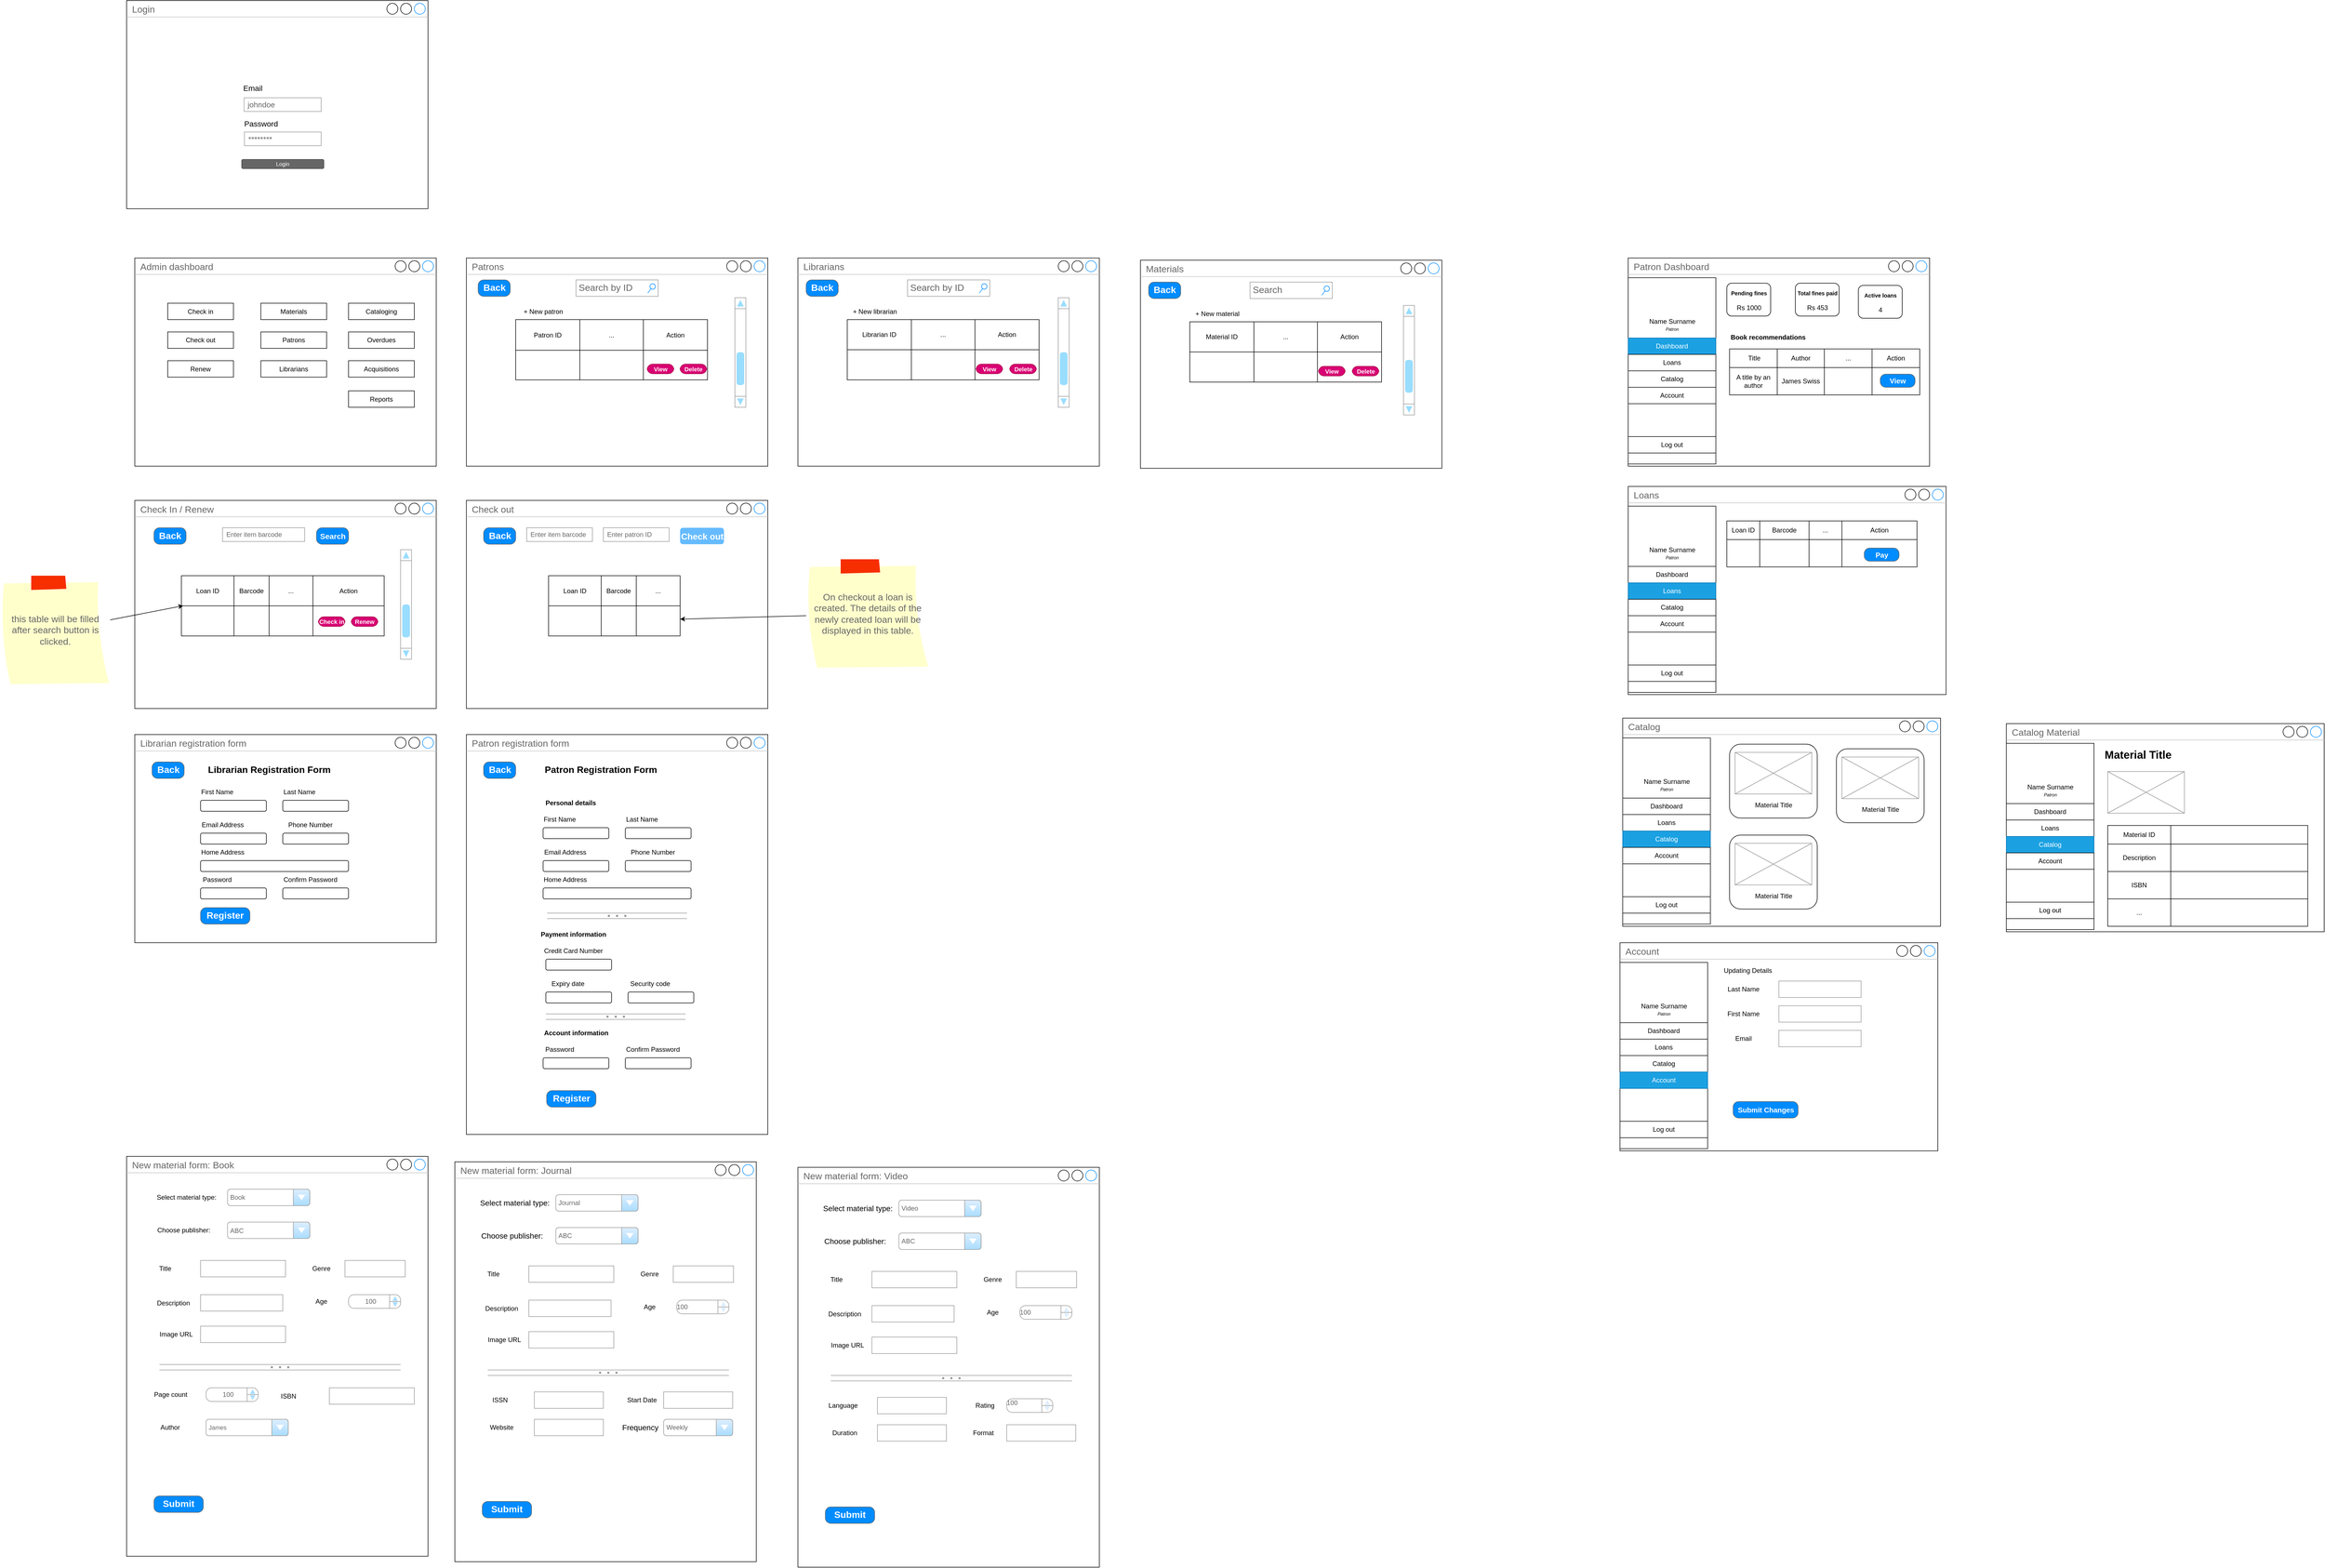 <mxfile>
    <diagram id="pw19fZBroCz1HDnBDsmo" name="Page-1">
        <mxGraphModel dx="2108" dy="1350" grid="1" gridSize="10" guides="1" tooltips="1" connect="1" arrows="1" fold="1" page="1" pageScale="1" pageWidth="1169" pageHeight="827" math="0" shadow="0">
            <root>
                <mxCell id="0"/>
                <mxCell id="1" parent="0"/>
                <mxCell id="2" value="Admin dashboard" style="strokeWidth=1;shadow=0;dashed=0;align=center;html=1;shape=mxgraph.mockup.containers.window;align=left;verticalAlign=top;spacingLeft=8;strokeColor2=#008cff;strokeColor3=#c4c4c4;fontColor=#666666;mainText=;fontSize=17;labelBackgroundColor=none;" parent="1" vertex="1">
                    <mxGeometry x="35" y="30" width="550" height="380" as="geometry"/>
                </mxCell>
                <mxCell id="3" value="Check out" style="rounded=0;whiteSpace=wrap;html=1;" parent="1" vertex="1">
                    <mxGeometry x="95" y="165" width="120" height="30" as="geometry"/>
                </mxCell>
                <mxCell id="4" value="Patrons" style="rounded=0;whiteSpace=wrap;html=1;" parent="1" vertex="1">
                    <mxGeometry x="265" y="165" width="120" height="30" as="geometry"/>
                </mxCell>
                <mxCell id="5" value="Materials" style="rounded=0;whiteSpace=wrap;html=1;" parent="1" vertex="1">
                    <mxGeometry x="265" y="112.5" width="120" height="30" as="geometry"/>
                </mxCell>
                <mxCell id="7" value="Cataloging" style="rounded=0;whiteSpace=wrap;html=1;" parent="1" vertex="1">
                    <mxGeometry x="425" y="112.5" width="120" height="30" as="geometry"/>
                </mxCell>
                <mxCell id="8" value="Acquisitions" style="rounded=0;whiteSpace=wrap;html=1;" parent="1" vertex="1">
                    <mxGeometry x="425" y="217.5" width="120" height="30" as="geometry"/>
                </mxCell>
                <mxCell id="9" value="Reports" style="rounded=0;whiteSpace=wrap;html=1;" parent="1" vertex="1">
                    <mxGeometry x="425" y="272.5" width="120" height="30" as="geometry"/>
                </mxCell>
                <mxCell id="10" value="Check in" style="rounded=0;whiteSpace=wrap;html=1;" parent="1" vertex="1">
                    <mxGeometry x="95" y="112.5" width="120" height="30" as="geometry"/>
                </mxCell>
                <mxCell id="11" value="Renew" style="rounded=0;whiteSpace=wrap;html=1;" parent="1" vertex="1">
                    <mxGeometry x="95" y="217.5" width="120" height="30" as="geometry"/>
                </mxCell>
                <mxCell id="13" value="Overdues" style="rounded=0;whiteSpace=wrap;html=1;" parent="1" vertex="1">
                    <mxGeometry x="425" y="165" width="120" height="30" as="geometry"/>
                </mxCell>
                <mxCell id="14" value="Check In / Renew" style="strokeWidth=1;shadow=0;dashed=0;align=center;html=1;shape=mxgraph.mockup.containers.window;align=left;verticalAlign=top;spacingLeft=8;strokeColor2=#008cff;strokeColor3=#c4c4c4;fontColor=#666666;mainText=;fontSize=17;labelBackgroundColor=none;" parent="1" vertex="1">
                    <mxGeometry x="35" y="472.5" width="550" height="380" as="geometry"/>
                </mxCell>
                <mxCell id="27" value="Enter item barcode" style="strokeWidth=1;shadow=0;dashed=0;align=center;html=1;shape=mxgraph.mockup.forms.rrect;rSize=0;strokeColor=#999999;fontColor=#666666;align=left;spacingLeft=5;resizeWidth=1;" parent="1" vertex="1">
                    <mxGeometry x="195" y="522.5" width="150" height="25" as="geometry"/>
                </mxCell>
                <mxCell id="46" value="Librarians" style="rounded=0;whiteSpace=wrap;html=1;" parent="1" vertex="1">
                    <mxGeometry x="265" y="217.5" width="120" height="30" as="geometry"/>
                </mxCell>
                <mxCell id="47" value="Patrons" style="strokeWidth=1;shadow=0;dashed=0;align=center;html=1;shape=mxgraph.mockup.containers.window;align=left;verticalAlign=top;spacingLeft=8;strokeColor2=#008cff;strokeColor3=#c4c4c4;fontColor=#666666;mainText=;fontSize=17;labelBackgroundColor=none;" parent="1" vertex="1">
                    <mxGeometry x="640" y="30" width="550" height="380" as="geometry"/>
                </mxCell>
                <mxCell id="48" value="Search by ID" style="strokeWidth=1;shadow=0;dashed=0;align=center;html=1;shape=mxgraph.mockup.forms.searchBox;strokeColor=#999999;mainText=;strokeColor2=#008cff;fontColor=#666666;fontSize=17;align=left;spacingLeft=3;" parent="1" vertex="1">
                    <mxGeometry x="840" y="70" width="150" height="30" as="geometry"/>
                </mxCell>
                <mxCell id="49" value="" style="shape=table;startSize=0;container=1;collapsible=0;childLayout=tableLayout;fontStyle=1;align=center;" parent="1" vertex="1">
                    <mxGeometry x="730" y="142.5" width="350" height="110" as="geometry"/>
                </mxCell>
                <mxCell id="50" value="" style="shape=tableRow;horizontal=0;startSize=0;swimlaneHead=0;swimlaneBody=0;top=0;left=0;bottom=0;right=0;collapsible=0;dropTarget=0;fillColor=none;points=[[0,0.5],[1,0.5]];portConstraint=eastwest;" parent="49" vertex="1">
                    <mxGeometry width="350" height="56" as="geometry"/>
                </mxCell>
                <mxCell id="51" value="Patron ID" style="shape=partialRectangle;html=1;whiteSpace=wrap;connectable=0;fillColor=none;top=0;left=0;bottom=0;right=0;overflow=hidden;" parent="50" vertex="1">
                    <mxGeometry width="117" height="56" as="geometry">
                        <mxRectangle width="117" height="56" as="alternateBounds"/>
                    </mxGeometry>
                </mxCell>
                <mxCell id="52" value="..." style="shape=partialRectangle;html=1;whiteSpace=wrap;connectable=0;fillColor=none;top=0;left=0;bottom=0;right=0;overflow=hidden;" parent="50" vertex="1">
                    <mxGeometry x="117" width="116" height="56" as="geometry">
                        <mxRectangle width="116" height="56" as="alternateBounds"/>
                    </mxGeometry>
                </mxCell>
                <mxCell id="53" value="Action" style="shape=partialRectangle;html=1;whiteSpace=wrap;connectable=0;fillColor=none;top=0;left=0;bottom=0;right=0;overflow=hidden;" parent="50" vertex="1">
                    <mxGeometry x="233" width="117" height="56" as="geometry">
                        <mxRectangle width="117" height="56" as="alternateBounds"/>
                    </mxGeometry>
                </mxCell>
                <mxCell id="55" value="" style="shape=tableRow;horizontal=0;startSize=0;swimlaneHead=0;swimlaneBody=0;top=0;left=0;bottom=0;right=0;collapsible=0;dropTarget=0;fillColor=none;points=[[0,0.5],[1,0.5]];portConstraint=eastwest;" parent="49" vertex="1">
                    <mxGeometry y="56" width="350" height="54" as="geometry"/>
                </mxCell>
                <mxCell id="56" value="" style="shape=partialRectangle;html=1;whiteSpace=wrap;connectable=0;fillColor=none;top=0;left=0;bottom=0;right=0;overflow=hidden;" parent="55" vertex="1">
                    <mxGeometry width="117" height="54" as="geometry">
                        <mxRectangle width="117" height="54" as="alternateBounds"/>
                    </mxGeometry>
                </mxCell>
                <mxCell id="57" value="" style="shape=partialRectangle;html=1;whiteSpace=wrap;connectable=0;fillColor=none;top=0;left=0;bottom=0;right=0;overflow=hidden;" parent="55" vertex="1">
                    <mxGeometry x="117" width="116" height="54" as="geometry">
                        <mxRectangle width="116" height="54" as="alternateBounds"/>
                    </mxGeometry>
                </mxCell>
                <mxCell id="58" value="" style="shape=partialRectangle;html=1;whiteSpace=wrap;connectable=0;fillColor=none;top=0;left=0;bottom=0;right=0;overflow=hidden;" parent="55" vertex="1">
                    <mxGeometry x="233" width="117" height="54" as="geometry">
                        <mxRectangle width="117" height="54" as="alternateBounds"/>
                    </mxGeometry>
                </mxCell>
                <mxCell id="60" value="+ New patron" style="text;html=1;align=center;verticalAlign=middle;resizable=0;points=[];autosize=1;strokeColor=none;fillColor=none;" parent="1" vertex="1">
                    <mxGeometry x="730" y="112.5" width="100" height="30" as="geometry"/>
                </mxCell>
                <mxCell id="62" value="Check out" style="strokeWidth=1;shadow=0;dashed=0;align=center;html=1;shape=mxgraph.mockup.containers.window;align=left;verticalAlign=top;spacingLeft=8;strokeColor2=#008cff;strokeColor3=#c4c4c4;fontColor=#666666;mainText=;fontSize=17;labelBackgroundColor=none;" parent="1" vertex="1">
                    <mxGeometry x="640" y="472.5" width="550" height="380" as="geometry"/>
                </mxCell>
                <mxCell id="63" value="Enter item barcode" style="strokeWidth=1;shadow=0;dashed=0;align=center;html=1;shape=mxgraph.mockup.forms.rrect;rSize=0;strokeColor=#999999;fontColor=#666666;align=left;spacingLeft=5;resizeWidth=1;" parent="1" vertex="1">
                    <mxGeometry x="750" y="522.5" width="120" height="25" as="geometry"/>
                </mxCell>
                <mxCell id="64" value="Check out" style="strokeWidth=1;shadow=0;dashed=0;align=center;html=1;shape=mxgraph.mockup.forms.rrect;rSize=5;strokeColor=none;fontColor=#ffffff;fillColor=#66bbff;fontSize=16;fontStyle=1;" parent="1" vertex="1">
                    <mxGeometry x="1030" y="522.5" width="80" height="30" as="geometry"/>
                </mxCell>
                <mxCell id="77" value="Enter patron ID" style="strokeWidth=1;shadow=0;dashed=0;align=center;html=1;shape=mxgraph.mockup.forms.rrect;rSize=0;strokeColor=#999999;fontColor=#666666;align=left;spacingLeft=5;resizeWidth=1;" parent="1" vertex="1">
                    <mxGeometry x="890" y="522.5" width="120" height="25" as="geometry"/>
                </mxCell>
                <mxCell id="83" value="" style="shape=table;startSize=0;container=1;collapsible=0;childLayout=tableLayout;fontStyle=1;align=center;" parent="1" vertex="1">
                    <mxGeometry x="120" y="610" width="370" height="110" as="geometry"/>
                </mxCell>
                <mxCell id="84" value="" style="shape=tableRow;horizontal=0;startSize=0;swimlaneHead=0;swimlaneBody=0;top=0;left=0;bottom=0;right=0;collapsible=0;dropTarget=0;fillColor=none;points=[[0,0.5],[1,0.5]];portConstraint=eastwest;" parent="83" vertex="1">
                    <mxGeometry width="370" height="55" as="geometry"/>
                </mxCell>
                <mxCell id="85" value="Loan ID" style="shape=partialRectangle;html=1;whiteSpace=wrap;connectable=0;fillColor=none;top=0;left=0;bottom=0;right=0;overflow=hidden;" parent="84" vertex="1">
                    <mxGeometry width="96" height="55" as="geometry">
                        <mxRectangle width="96" height="55" as="alternateBounds"/>
                    </mxGeometry>
                </mxCell>
                <mxCell id="86" value="Barcode" style="shape=partialRectangle;html=1;whiteSpace=wrap;connectable=0;fillColor=none;top=0;left=0;bottom=0;right=0;overflow=hidden;" parent="84" vertex="1">
                    <mxGeometry x="96" width="64" height="55" as="geometry">
                        <mxRectangle width="64" height="55" as="alternateBounds"/>
                    </mxGeometry>
                </mxCell>
                <mxCell id="88" value="..." style="shape=partialRectangle;html=1;whiteSpace=wrap;connectable=0;fillColor=none;top=0;left=0;bottom=0;right=0;overflow=hidden;" parent="84" vertex="1">
                    <mxGeometry x="160" width="80" height="55" as="geometry">
                        <mxRectangle width="80" height="55" as="alternateBounds"/>
                    </mxGeometry>
                </mxCell>
                <mxCell id="322" value="Action" style="shape=partialRectangle;html=1;whiteSpace=wrap;connectable=0;fillColor=none;top=0;left=0;bottom=0;right=0;overflow=hidden;" vertex="1" parent="84">
                    <mxGeometry x="240" width="130" height="55" as="geometry">
                        <mxRectangle width="130" height="55" as="alternateBounds"/>
                    </mxGeometry>
                </mxCell>
                <mxCell id="89" value="" style="shape=tableRow;horizontal=0;startSize=0;swimlaneHead=0;swimlaneBody=0;top=0;left=0;bottom=0;right=0;collapsible=0;dropTarget=0;fillColor=none;points=[[0,0.5],[1,0.5]];portConstraint=eastwest;" parent="83" vertex="1">
                    <mxGeometry y="55" width="370" height="55" as="geometry"/>
                </mxCell>
                <mxCell id="90" value="" style="shape=partialRectangle;html=1;whiteSpace=wrap;connectable=0;fillColor=none;top=0;left=0;bottom=0;right=0;overflow=hidden;" parent="89" vertex="1">
                    <mxGeometry width="96" height="55" as="geometry">
                        <mxRectangle width="96" height="55" as="alternateBounds"/>
                    </mxGeometry>
                </mxCell>
                <mxCell id="91" value="" style="shape=partialRectangle;html=1;whiteSpace=wrap;connectable=0;fillColor=none;top=0;left=0;bottom=0;right=0;overflow=hidden;" parent="89" vertex="1">
                    <mxGeometry x="96" width="64" height="55" as="geometry">
                        <mxRectangle width="64" height="55" as="alternateBounds"/>
                    </mxGeometry>
                </mxCell>
                <mxCell id="93" style="shape=partialRectangle;html=1;whiteSpace=wrap;connectable=0;fillColor=none;top=0;left=0;bottom=0;right=0;overflow=hidden;" parent="89" vertex="1">
                    <mxGeometry x="160" width="80" height="55" as="geometry">
                        <mxRectangle width="80" height="55" as="alternateBounds"/>
                    </mxGeometry>
                </mxCell>
                <mxCell id="323" style="shape=partialRectangle;html=1;whiteSpace=wrap;connectable=0;fillColor=none;top=0;left=0;bottom=0;right=0;overflow=hidden;" vertex="1" parent="89">
                    <mxGeometry x="240" width="130" height="55" as="geometry">
                        <mxRectangle width="130" height="55" as="alternateBounds"/>
                    </mxGeometry>
                </mxCell>
                <mxCell id="95" value="Librarians" style="strokeWidth=1;shadow=0;dashed=0;align=center;html=1;shape=mxgraph.mockup.containers.window;align=left;verticalAlign=top;spacingLeft=8;strokeColor2=#008cff;strokeColor3=#c4c4c4;fontColor=#666666;mainText=;fontSize=17;labelBackgroundColor=none;" parent="1" vertex="1">
                    <mxGeometry x="1245" y="30" width="550" height="380" as="geometry"/>
                </mxCell>
                <mxCell id="96" value="Search by ID" style="strokeWidth=1;shadow=0;dashed=0;align=center;html=1;shape=mxgraph.mockup.forms.searchBox;strokeColor=#999999;mainText=;strokeColor2=#008cff;fontColor=#666666;fontSize=17;align=left;spacingLeft=3;" parent="1" vertex="1">
                    <mxGeometry x="1445" y="70" width="150" height="30" as="geometry"/>
                </mxCell>
                <mxCell id="97" value="" style="shape=table;startSize=0;container=1;collapsible=0;childLayout=tableLayout;fontStyle=1;align=center;" parent="1" vertex="1">
                    <mxGeometry x="1335" y="142.5" width="350" height="110" as="geometry"/>
                </mxCell>
                <mxCell id="98" value="" style="shape=tableRow;horizontal=0;startSize=0;swimlaneHead=0;swimlaneBody=0;top=0;left=0;bottom=0;right=0;collapsible=0;dropTarget=0;fillColor=none;points=[[0,0.5],[1,0.5]];portConstraint=eastwest;" parent="97" vertex="1">
                    <mxGeometry width="350" height="55" as="geometry"/>
                </mxCell>
                <mxCell id="99" value="Librarian ID" style="shape=partialRectangle;html=1;whiteSpace=wrap;connectable=0;fillColor=none;top=0;left=0;bottom=0;right=0;overflow=hidden;" parent="98" vertex="1">
                    <mxGeometry width="117" height="55" as="geometry">
                        <mxRectangle width="117" height="55" as="alternateBounds"/>
                    </mxGeometry>
                </mxCell>
                <mxCell id="100" value="..." style="shape=partialRectangle;html=1;whiteSpace=wrap;connectable=0;fillColor=none;top=0;left=0;bottom=0;right=0;overflow=hidden;" parent="98" vertex="1">
                    <mxGeometry x="117" width="116" height="55" as="geometry">
                        <mxRectangle width="116" height="55" as="alternateBounds"/>
                    </mxGeometry>
                </mxCell>
                <mxCell id="101" value="Action" style="shape=partialRectangle;html=1;whiteSpace=wrap;connectable=0;fillColor=none;top=0;left=0;bottom=0;right=0;overflow=hidden;" parent="98" vertex="1">
                    <mxGeometry x="233" width="117" height="55" as="geometry">
                        <mxRectangle width="117" height="55" as="alternateBounds"/>
                    </mxGeometry>
                </mxCell>
                <mxCell id="102" value="" style="shape=tableRow;horizontal=0;startSize=0;swimlaneHead=0;swimlaneBody=0;top=0;left=0;bottom=0;right=0;collapsible=0;dropTarget=0;fillColor=none;points=[[0,0.5],[1,0.5]];portConstraint=eastwest;" parent="97" vertex="1">
                    <mxGeometry y="55" width="350" height="55" as="geometry"/>
                </mxCell>
                <mxCell id="103" value="" style="shape=partialRectangle;html=1;whiteSpace=wrap;connectable=0;fillColor=none;top=0;left=0;bottom=0;right=0;overflow=hidden;" parent="102" vertex="1">
                    <mxGeometry width="117" height="55" as="geometry">
                        <mxRectangle width="117" height="55" as="alternateBounds"/>
                    </mxGeometry>
                </mxCell>
                <mxCell id="104" value="" style="shape=partialRectangle;html=1;whiteSpace=wrap;connectable=0;fillColor=none;top=0;left=0;bottom=0;right=0;overflow=hidden;" parent="102" vertex="1">
                    <mxGeometry x="117" width="116" height="55" as="geometry">
                        <mxRectangle width="116" height="55" as="alternateBounds"/>
                    </mxGeometry>
                </mxCell>
                <mxCell id="105" value="" style="shape=partialRectangle;html=1;whiteSpace=wrap;connectable=0;fillColor=none;top=0;left=0;bottom=0;right=0;overflow=hidden;" parent="102" vertex="1">
                    <mxGeometry x="233" width="117" height="55" as="geometry">
                        <mxRectangle width="117" height="55" as="alternateBounds"/>
                    </mxGeometry>
                </mxCell>
                <mxCell id="106" value="+ New librarian" style="text;html=1;align=center;verticalAlign=middle;resizable=0;points=[];autosize=1;strokeColor=none;fillColor=none;" parent="1" vertex="1">
                    <mxGeometry x="1335" y="112.5" width="100" height="30" as="geometry"/>
                </mxCell>
                <mxCell id="108" value="Back" style="strokeWidth=1;shadow=0;dashed=0;align=center;html=1;shape=mxgraph.mockup.buttons.button;strokeColor=#666666;fontColor=#ffffff;mainText=;buttonStyle=round;fontSize=17;fontStyle=1;fillColor=#008cff;whiteSpace=wrap;" parent="1" vertex="1">
                    <mxGeometry x="661.5" y="70" width="58.5" height="30" as="geometry"/>
                </mxCell>
                <mxCell id="109" value="Back" style="strokeWidth=1;shadow=0;dashed=0;align=center;html=1;shape=mxgraph.mockup.buttons.button;strokeColor=#666666;fontColor=#ffffff;mainText=;buttonStyle=round;fontSize=17;fontStyle=1;fillColor=#008cff;whiteSpace=wrap;" parent="1" vertex="1">
                    <mxGeometry x="1260" y="70" width="58.5" height="30" as="geometry"/>
                </mxCell>
                <mxCell id="110" value="Back" style="strokeWidth=1;shadow=0;dashed=0;align=center;html=1;shape=mxgraph.mockup.buttons.button;strokeColor=#666666;fontColor=#ffffff;mainText=;buttonStyle=round;fontSize=17;fontStyle=1;fillColor=#008cff;whiteSpace=wrap;" parent="1" vertex="1">
                    <mxGeometry x="70" y="522.5" width="58.5" height="30" as="geometry"/>
                </mxCell>
                <mxCell id="111" value="Back" style="strokeWidth=1;shadow=0;dashed=0;align=center;html=1;shape=mxgraph.mockup.buttons.button;strokeColor=#666666;fontColor=#ffffff;mainText=;buttonStyle=round;fontSize=17;fontStyle=1;fillColor=#008cff;whiteSpace=wrap;" parent="1" vertex="1">
                    <mxGeometry x="671.5" y="522.5" width="58.5" height="30" as="geometry"/>
                </mxCell>
                <mxCell id="113" value="Librarian registration form" style="strokeWidth=1;shadow=0;dashed=0;align=center;html=1;shape=mxgraph.mockup.containers.window;align=left;verticalAlign=top;spacingLeft=8;strokeColor2=#008cff;strokeColor3=#c4c4c4;fontColor=#666666;mainText=;fontSize=17;labelBackgroundColor=none;" parent="1" vertex="1">
                    <mxGeometry x="35" y="900" width="550" height="380" as="geometry"/>
                </mxCell>
                <mxCell id="129" value="Back" style="strokeWidth=1;shadow=0;dashed=0;align=center;html=1;shape=mxgraph.mockup.buttons.button;strokeColor=#666666;fontColor=#ffffff;mainText=;buttonStyle=round;fontSize=17;fontStyle=1;fillColor=#008cff;whiteSpace=wrap;" parent="1" vertex="1">
                    <mxGeometry x="66.5" y="950" width="58.5" height="30" as="geometry"/>
                </mxCell>
                <mxCell id="143" value="&lt;font style=&quot;font-size: 17px;&quot;&gt;&lt;b&gt;Librarian Registration Form&lt;/b&gt;&lt;/font&gt;" style="text;html=1;align=center;verticalAlign=middle;resizable=0;points=[];autosize=1;strokeColor=none;fillColor=none;" parent="1" vertex="1">
                    <mxGeometry x="155" y="950" width="250" height="30" as="geometry"/>
                </mxCell>
                <mxCell id="145" value="" style="group" parent="1" vertex="1" connectable="0">
                    <mxGeometry x="145" y="990" width="130" height="50" as="geometry"/>
                </mxCell>
                <mxCell id="142" value="First Name" style="text;html=1;align=center;verticalAlign=middle;resizable=0;points=[];autosize=1;strokeColor=none;fillColor=none;" parent="145" vertex="1">
                    <mxGeometry width="80" height="30" as="geometry"/>
                </mxCell>
                <mxCell id="144" value="" style="rounded=1;whiteSpace=wrap;html=1;" parent="145" vertex="1">
                    <mxGeometry x="10" y="30" width="120" height="20" as="geometry"/>
                </mxCell>
                <mxCell id="146" value="" style="group" parent="1" vertex="1" connectable="0">
                    <mxGeometry x="295" y="990" width="130" height="50" as="geometry"/>
                </mxCell>
                <mxCell id="147" value="Last Name" style="text;html=1;align=center;verticalAlign=middle;resizable=0;points=[];autosize=1;strokeColor=none;fillColor=none;" parent="146" vertex="1">
                    <mxGeometry width="80" height="30" as="geometry"/>
                </mxCell>
                <mxCell id="148" value="" style="rounded=1;whiteSpace=wrap;html=1;" parent="146" vertex="1">
                    <mxGeometry x="10" y="30" width="120" height="20" as="geometry"/>
                </mxCell>
                <mxCell id="152" value="" style="group" parent="1" vertex="1" connectable="0">
                    <mxGeometry x="145" y="1100" width="290" height="50" as="geometry"/>
                </mxCell>
                <mxCell id="153" value="Home Address" style="text;html=1;align=center;verticalAlign=middle;resizable=0;points=[];autosize=1;strokeColor=none;fillColor=none;" parent="152" vertex="1">
                    <mxGeometry width="100" height="30" as="geometry"/>
                </mxCell>
                <mxCell id="154" value="" style="rounded=1;whiteSpace=wrap;html=1;" parent="152" vertex="1">
                    <mxGeometry x="10" y="30" width="270" height="20" as="geometry"/>
                </mxCell>
                <mxCell id="155" value="" style="group" parent="1" vertex="1" connectable="0">
                    <mxGeometry x="145" y="1050" width="130" height="50" as="geometry"/>
                </mxCell>
                <mxCell id="156" value="Email Address" style="text;html=1;align=center;verticalAlign=middle;resizable=0;points=[];autosize=1;strokeColor=none;fillColor=none;" parent="155" vertex="1">
                    <mxGeometry width="100" height="30" as="geometry"/>
                </mxCell>
                <mxCell id="157" value="" style="rounded=1;whiteSpace=wrap;html=1;" parent="155" vertex="1">
                    <mxGeometry x="10" y="30" width="120" height="20" as="geometry"/>
                </mxCell>
                <mxCell id="158" value="" style="group" parent="1" vertex="1" connectable="0">
                    <mxGeometry x="295" y="1050" width="130" height="50" as="geometry"/>
                </mxCell>
                <mxCell id="159" value="Phone Number" style="text;html=1;align=center;verticalAlign=middle;resizable=0;points=[];autosize=1;strokeColor=none;fillColor=none;" parent="158" vertex="1">
                    <mxGeometry x="10" width="100" height="30" as="geometry"/>
                </mxCell>
                <mxCell id="160" value="" style="rounded=1;whiteSpace=wrap;html=1;" parent="158" vertex="1">
                    <mxGeometry x="10" y="30" width="120" height="20" as="geometry"/>
                </mxCell>
                <mxCell id="162" value="Register" style="strokeWidth=1;shadow=0;dashed=0;align=center;html=1;shape=mxgraph.mockup.buttons.button;strokeColor=#666666;fontColor=#ffffff;mainText=;buttonStyle=round;fontSize=17;fontStyle=1;fillColor=#008cff;whiteSpace=wrap;" parent="1" vertex="1">
                    <mxGeometry x="155" y="1216" width="90" height="30" as="geometry"/>
                </mxCell>
                <mxCell id="164" value="" style="group" parent="1" vertex="1" connectable="0">
                    <mxGeometry x="145" y="1150" width="130" height="50" as="geometry"/>
                </mxCell>
                <mxCell id="165" value="Password" style="text;html=1;align=center;verticalAlign=middle;resizable=0;points=[];autosize=1;strokeColor=none;fillColor=none;" parent="164" vertex="1">
                    <mxGeometry width="80" height="30" as="geometry"/>
                </mxCell>
                <mxCell id="166" value="" style="rounded=1;whiteSpace=wrap;html=1;" parent="164" vertex="1">
                    <mxGeometry x="10" y="30" width="120" height="20" as="geometry"/>
                </mxCell>
                <mxCell id="167" value="" style="group" parent="1" vertex="1" connectable="0">
                    <mxGeometry x="295" y="1150" width="130" height="50" as="geometry"/>
                </mxCell>
                <mxCell id="168" value="Confirm Password" style="text;html=1;align=center;verticalAlign=middle;resizable=0;points=[];autosize=1;strokeColor=none;fillColor=none;" parent="167" vertex="1">
                    <mxGeometry width="120" height="30" as="geometry"/>
                </mxCell>
                <mxCell id="169" value="" style="rounded=1;whiteSpace=wrap;html=1;" parent="167" vertex="1">
                    <mxGeometry x="10" y="30" width="120" height="20" as="geometry"/>
                </mxCell>
                <mxCell id="172" value="Patron registration form" style="strokeWidth=1;shadow=0;dashed=0;align=center;html=1;shape=mxgraph.mockup.containers.window;align=left;verticalAlign=top;spacingLeft=8;strokeColor2=#008cff;strokeColor3=#c4c4c4;fontColor=#666666;mainText=;fontSize=17;labelBackgroundColor=none;" parent="1" vertex="1">
                    <mxGeometry x="640" y="900" width="550" height="730" as="geometry"/>
                </mxCell>
                <mxCell id="173" value="Back" style="strokeWidth=1;shadow=0;dashed=0;align=center;html=1;shape=mxgraph.mockup.buttons.button;strokeColor=#666666;fontColor=#ffffff;mainText=;buttonStyle=round;fontSize=17;fontStyle=1;fillColor=#008cff;whiteSpace=wrap;" parent="1" vertex="1">
                    <mxGeometry x="671.5" y="950" width="58.5" height="30" as="geometry"/>
                </mxCell>
                <mxCell id="174" value="&lt;font style=&quot;font-size: 17px;&quot;&gt;&lt;b&gt;Patron Registration Form&lt;/b&gt;&lt;/font&gt;" style="text;html=1;align=center;verticalAlign=middle;resizable=0;points=[];autosize=1;strokeColor=none;fillColor=none;" parent="1" vertex="1">
                    <mxGeometry x="770" y="950" width="230" height="30" as="geometry"/>
                </mxCell>
                <mxCell id="175" value="" style="group" parent="1" vertex="1" connectable="0">
                    <mxGeometry x="770" y="1040" width="130" height="50" as="geometry"/>
                </mxCell>
                <mxCell id="176" value="First Name" style="text;html=1;align=center;verticalAlign=middle;resizable=0;points=[];autosize=1;strokeColor=none;fillColor=none;" parent="175" vertex="1">
                    <mxGeometry width="80" height="30" as="geometry"/>
                </mxCell>
                <mxCell id="177" value="" style="rounded=1;whiteSpace=wrap;html=1;" parent="175" vertex="1">
                    <mxGeometry x="10" y="30" width="120" height="20" as="geometry"/>
                </mxCell>
                <mxCell id="178" value="" style="group" parent="1" vertex="1" connectable="0">
                    <mxGeometry x="920" y="1040" width="130" height="50" as="geometry"/>
                </mxCell>
                <mxCell id="179" value="Last Name" style="text;html=1;align=center;verticalAlign=middle;resizable=0;points=[];autosize=1;strokeColor=none;fillColor=none;" parent="178" vertex="1">
                    <mxGeometry width="80" height="30" as="geometry"/>
                </mxCell>
                <mxCell id="180" value="" style="rounded=1;whiteSpace=wrap;html=1;" parent="178" vertex="1">
                    <mxGeometry x="10" y="30" width="120" height="20" as="geometry"/>
                </mxCell>
                <mxCell id="181" value="" style="group" parent="1" vertex="1" connectable="0">
                    <mxGeometry x="770" y="1150" width="290" height="50" as="geometry"/>
                </mxCell>
                <mxCell id="182" value="Home Address" style="text;html=1;align=center;verticalAlign=middle;resizable=0;points=[];autosize=1;strokeColor=none;fillColor=none;" parent="181" vertex="1">
                    <mxGeometry width="100" height="30" as="geometry"/>
                </mxCell>
                <mxCell id="183" value="" style="rounded=1;whiteSpace=wrap;html=1;" parent="181" vertex="1">
                    <mxGeometry x="10" y="30" width="270" height="20" as="geometry"/>
                </mxCell>
                <mxCell id="184" value="" style="group" parent="1" vertex="1" connectable="0">
                    <mxGeometry x="770" y="1100" width="130" height="50" as="geometry"/>
                </mxCell>
                <mxCell id="185" value="Email Address" style="text;html=1;align=center;verticalAlign=middle;resizable=0;points=[];autosize=1;strokeColor=none;fillColor=none;" parent="184" vertex="1">
                    <mxGeometry width="100" height="30" as="geometry"/>
                </mxCell>
                <mxCell id="186" value="" style="rounded=1;whiteSpace=wrap;html=1;" parent="184" vertex="1">
                    <mxGeometry x="10" y="30" width="120" height="20" as="geometry"/>
                </mxCell>
                <mxCell id="187" value="" style="group" parent="1" vertex="1" connectable="0">
                    <mxGeometry x="920" y="1100" width="130" height="50" as="geometry"/>
                </mxCell>
                <mxCell id="188" value="Phone Number" style="text;html=1;align=center;verticalAlign=middle;resizable=0;points=[];autosize=1;strokeColor=none;fillColor=none;" parent="187" vertex="1">
                    <mxGeometry x="10" width="100" height="30" as="geometry"/>
                </mxCell>
                <mxCell id="189" value="" style="rounded=1;whiteSpace=wrap;html=1;" parent="187" vertex="1">
                    <mxGeometry x="10" y="30" width="120" height="20" as="geometry"/>
                </mxCell>
                <mxCell id="190" value="Register" style="strokeWidth=1;shadow=0;dashed=0;align=center;html=1;shape=mxgraph.mockup.buttons.button;strokeColor=#666666;fontColor=#ffffff;mainText=;buttonStyle=round;fontSize=17;fontStyle=1;fillColor=#008cff;whiteSpace=wrap;" parent="1" vertex="1">
                    <mxGeometry x="786.5" y="1550" width="90" height="30" as="geometry"/>
                </mxCell>
                <mxCell id="191" value="" style="group" parent="1" vertex="1" connectable="0">
                    <mxGeometry x="770" y="1460" width="130" height="50" as="geometry"/>
                </mxCell>
                <mxCell id="192" value="Password" style="text;html=1;align=center;verticalAlign=middle;resizable=0;points=[];autosize=1;strokeColor=none;fillColor=none;" parent="191" vertex="1">
                    <mxGeometry width="80" height="30" as="geometry"/>
                </mxCell>
                <mxCell id="193" value="" style="rounded=1;whiteSpace=wrap;html=1;" parent="191" vertex="1">
                    <mxGeometry x="10" y="30" width="120" height="20" as="geometry"/>
                </mxCell>
                <mxCell id="194" value="" style="group" parent="1" vertex="1" connectable="0">
                    <mxGeometry x="920" y="1460" width="130" height="50" as="geometry"/>
                </mxCell>
                <mxCell id="195" value="Confirm Password" style="text;html=1;align=center;verticalAlign=middle;resizable=0;points=[];autosize=1;strokeColor=none;fillColor=none;" parent="194" vertex="1">
                    <mxGeometry width="120" height="30" as="geometry"/>
                </mxCell>
                <mxCell id="196" value="" style="rounded=1;whiteSpace=wrap;html=1;" parent="194" vertex="1">
                    <mxGeometry x="10" y="30" width="120" height="20" as="geometry"/>
                </mxCell>
                <mxCell id="198" value="&lt;b&gt;Personal details&lt;/b&gt;" style="text;html=1;align=center;verticalAlign=middle;resizable=0;points=[];autosize=1;strokeColor=none;fillColor=none;" parent="1" vertex="1">
                    <mxGeometry x="770" y="1010" width="120" height="30" as="geometry"/>
                </mxCell>
                <mxCell id="200" value="" style="verticalLabelPosition=bottom;shadow=0;dashed=0;align=center;html=1;verticalAlign=top;strokeWidth=1;shape=mxgraph.mockup.forms.splitter;strokeColor=#999999;fontSize=17;" parent="1" vertex="1">
                    <mxGeometry x="787.5" y="1226" width="255" height="10" as="geometry"/>
                </mxCell>
                <mxCell id="201" value="&lt;b&gt;Payment information&lt;/b&gt;" style="text;html=1;align=center;verticalAlign=middle;resizable=0;points=[];autosize=1;strokeColor=none;fillColor=none;" parent="1" vertex="1">
                    <mxGeometry x="765" y="1250" width="140" height="30" as="geometry"/>
                </mxCell>
                <mxCell id="202" value="" style="group" parent="1" vertex="1" connectable="0">
                    <mxGeometry x="785" y="1280" width="130" height="50" as="geometry"/>
                </mxCell>
                <mxCell id="203" value="Credit Card Number" style="text;html=1;align=center;verticalAlign=middle;resizable=0;points=[];autosize=1;strokeColor=none;fillColor=none;" parent="202" vertex="1">
                    <mxGeometry x="-15" width="130" height="30" as="geometry"/>
                </mxCell>
                <mxCell id="204" value="" style="rounded=1;whiteSpace=wrap;html=1;" parent="202" vertex="1">
                    <mxGeometry y="30" width="120" height="20" as="geometry"/>
                </mxCell>
                <mxCell id="209" value="" style="shape=image;verticalLabelPosition=bottom;labelBackgroundColor=default;verticalAlign=top;aspect=fixed;imageAspect=0;image=https://equestrio.co.nz/wp-content/uploads/2019/01/Credit-Card-Icons.png;" parent="1" vertex="1">
                    <mxGeometry x="917.5" y="1300" width="132.5" height="32.11" as="geometry"/>
                </mxCell>
                <mxCell id="210" value="" style="verticalLabelPosition=bottom;shadow=0;dashed=0;align=center;html=1;verticalAlign=top;strokeWidth=1;shape=mxgraph.mockup.forms.splitter;strokeColor=#999999;fontSize=17;" parent="1" vertex="1">
                    <mxGeometry x="785" y="1410" width="255" height="10" as="geometry"/>
                </mxCell>
                <mxCell id="211" value="&lt;b&gt;Account information&lt;/b&gt;" style="text;html=1;align=center;verticalAlign=middle;resizable=0;points=[];autosize=1;strokeColor=none;fillColor=none;" parent="1" vertex="1">
                    <mxGeometry x="770" y="1430" width="140" height="30" as="geometry"/>
                </mxCell>
                <mxCell id="212" value="" style="group" parent="1" vertex="1" connectable="0">
                    <mxGeometry x="785" y="1340" width="130" height="50" as="geometry"/>
                </mxCell>
                <mxCell id="213" value="Expiry date" style="text;html=1;align=center;verticalAlign=middle;resizable=0;points=[];autosize=1;strokeColor=none;fillColor=none;" parent="212" vertex="1">
                    <mxGeometry width="80" height="30" as="geometry"/>
                </mxCell>
                <mxCell id="214" value="" style="rounded=1;whiteSpace=wrap;html=1;" parent="212" vertex="1">
                    <mxGeometry y="30" width="120" height="20" as="geometry"/>
                </mxCell>
                <mxCell id="215" value="" style="group" parent="1" vertex="1" connectable="0">
                    <mxGeometry x="935" y="1340" width="130" height="50" as="geometry"/>
                </mxCell>
                <mxCell id="216" value="Security code" style="text;html=1;align=center;verticalAlign=middle;resizable=0;points=[];autosize=1;strokeColor=none;fillColor=none;" parent="215" vertex="1">
                    <mxGeometry x="-10" width="100" height="30" as="geometry"/>
                </mxCell>
                <mxCell id="217" value="" style="rounded=1;whiteSpace=wrap;html=1;" parent="215" vertex="1">
                    <mxGeometry y="30" width="120" height="20" as="geometry"/>
                </mxCell>
                <mxCell id="221" value="Patron Dashboard" style="strokeWidth=1;shadow=0;dashed=0;align=center;html=1;shape=mxgraph.mockup.containers.window;align=left;verticalAlign=top;spacingLeft=8;strokeColor2=#008cff;strokeColor3=#c4c4c4;fontColor=#666666;mainText=;fontSize=17;labelBackgroundColor=none;" parent="1" vertex="1">
                    <mxGeometry x="2760" y="30" width="550" height="380" as="geometry"/>
                </mxCell>
                <mxCell id="223" value="" style="rounded=0;whiteSpace=wrap;html=1;fontSize=17;" parent="1" vertex="1">
                    <mxGeometry x="2760" y="66" width="160" height="340" as="geometry"/>
                </mxCell>
                <mxCell id="224" value="" style="shape=image;verticalLabelPosition=bottom;labelBackgroundColor=default;verticalAlign=top;aspect=fixed;imageAspect=0;image=https://static-00.iconduck.com/assets.00/user-avatar-icon-512x512-vufpcmdn.png;" parent="1" vertex="1">
                    <mxGeometry x="2810" y="76" width="60" height="60" as="geometry"/>
                </mxCell>
                <mxCell id="225" value="&lt;font style=&quot;font-size: 12px;&quot;&gt;Name Surname&lt;/font&gt;" style="text;html=1;align=center;verticalAlign=middle;resizable=0;points=[];autosize=1;strokeColor=none;fillColor=none;fontSize=17;" parent="1" vertex="1">
                    <mxGeometry x="2785" y="130" width="110" height="30" as="geometry"/>
                </mxCell>
                <mxCell id="226" value="Dashboard" style="rounded=0;whiteSpace=wrap;html=1;fontSize=12;fillColor=#1ba1e2;fontColor=#ffffff;strokeColor=#006EAF;" parent="1" vertex="1">
                    <mxGeometry x="2760" y="176" width="160" height="30" as="geometry"/>
                </mxCell>
                <mxCell id="227" value="Loans" style="rounded=0;whiteSpace=wrap;html=1;fontSize=12;" parent="1" vertex="1">
                    <mxGeometry x="2760" y="206" width="160" height="30" as="geometry"/>
                </mxCell>
                <mxCell id="229" value="Catalog" style="rounded=0;whiteSpace=wrap;html=1;fontSize=12;" parent="1" vertex="1">
                    <mxGeometry x="2760" y="236" width="160" height="30" as="geometry"/>
                </mxCell>
                <mxCell id="230" value="Log out" style="rounded=0;whiteSpace=wrap;html=1;fontSize=12;" parent="1" vertex="1">
                    <mxGeometry x="2760" y="356" width="160" height="30" as="geometry"/>
                </mxCell>
                <mxCell id="231" value="Account" style="rounded=0;whiteSpace=wrap;html=1;fontSize=12;" parent="1" vertex="1">
                    <mxGeometry x="2760" y="266" width="160" height="30" as="geometry"/>
                </mxCell>
                <mxCell id="232" value="" style="rounded=1;whiteSpace=wrap;html=1;fontSize=12;" parent="1" vertex="1">
                    <mxGeometry x="2940" y="76" width="80" height="60" as="geometry"/>
                </mxCell>
                <mxCell id="235" value="&lt;span style=&quot;font-size: 10px;&quot;&gt;&lt;b&gt;Pending fines&lt;/b&gt;&lt;/span&gt;" style="text;html=1;align=center;verticalAlign=middle;resizable=0;points=[];autosize=1;strokeColor=none;fillColor=none;fontSize=12;" parent="1" vertex="1">
                    <mxGeometry x="2935" y="78.5" width="90" height="30" as="geometry"/>
                </mxCell>
                <mxCell id="236" value="Rs 1000" style="text;html=1;align=center;verticalAlign=middle;resizable=0;points=[];autosize=1;strokeColor=none;fillColor=none;fontSize=12;" parent="1" vertex="1">
                    <mxGeometry x="2945" y="106" width="70" height="30" as="geometry"/>
                </mxCell>
                <mxCell id="241" value="" style="group" parent="1" vertex="1" connectable="0">
                    <mxGeometry x="3055" y="76" width="100" height="60" as="geometry"/>
                </mxCell>
                <mxCell id="237" value="" style="rounded=1;whiteSpace=wrap;html=1;fontSize=12;" parent="241" vertex="1">
                    <mxGeometry x="10" width="80" height="60" as="geometry"/>
                </mxCell>
                <mxCell id="238" value="&lt;span style=&quot;font-size: 10px;&quot;&gt;&lt;b&gt;Total fines paid&lt;/b&gt;&lt;/span&gt;" style="text;html=1;align=center;verticalAlign=middle;resizable=0;points=[];autosize=1;strokeColor=none;fillColor=none;fontSize=12;" parent="241" vertex="1">
                    <mxGeometry y="2.5" width="100" height="30" as="geometry"/>
                </mxCell>
                <mxCell id="239" value="Rs 453" style="text;html=1;align=center;verticalAlign=middle;resizable=0;points=[];autosize=1;strokeColor=none;fillColor=none;fontSize=12;" parent="241" vertex="1">
                    <mxGeometry x="20" y="30" width="60" height="30" as="geometry"/>
                </mxCell>
                <mxCell id="242" value="" style="group" parent="1" vertex="1" connectable="0">
                    <mxGeometry x="3170" y="80" width="105" height="60" as="geometry"/>
                </mxCell>
                <mxCell id="243" value="" style="rounded=1;whiteSpace=wrap;html=1;fontSize=12;" parent="242" vertex="1">
                    <mxGeometry x="10" width="80" height="60" as="geometry"/>
                </mxCell>
                <mxCell id="244" value="&lt;span style=&quot;font-size: 10px;&quot;&gt;&lt;b&gt;Active loans&lt;/b&gt;&lt;/span&gt;" style="text;html=1;align=center;verticalAlign=middle;resizable=0;points=[];autosize=1;strokeColor=none;fillColor=none;fontSize=12;" parent="242" vertex="1">
                    <mxGeometry x="10" y="2.5" width="80" height="30" as="geometry"/>
                </mxCell>
                <mxCell id="245" value="4" style="text;html=1;align=center;verticalAlign=middle;resizable=0;points=[];autosize=1;strokeColor=none;fillColor=none;fontSize=12;" parent="242" vertex="1">
                    <mxGeometry x="35" y="30" width="30" height="30" as="geometry"/>
                </mxCell>
                <mxCell id="303" value="&lt;b&gt;Book recommendations&lt;/b&gt;" style="text;html=1;align=center;verticalAlign=middle;resizable=0;points=[];autosize=1;strokeColor=none;fillColor=none;" parent="1" vertex="1">
                    <mxGeometry x="2935" y="160" width="160" height="30" as="geometry"/>
                </mxCell>
                <mxCell id="304" value="&lt;font size=&quot;1&quot; style=&quot;&quot;&gt;&lt;i style=&quot;font-size: 8px;&quot;&gt;Patron&lt;/i&gt;&lt;/font&gt;" style="text;html=1;align=center;verticalAlign=middle;resizable=0;points=[];autosize=1;strokeColor=none;fillColor=none;fontSize=17;" parent="1" vertex="1">
                    <mxGeometry x="2815" y="142.5" width="50" height="30" as="geometry"/>
                </mxCell>
                <mxCell id="305" value="" style="shape=table;startSize=0;container=1;collapsible=0;childLayout=tableLayout;fontStyle=1;align=center;" parent="1" vertex="1">
                    <mxGeometry x="2945" y="196" width="347" height="84" as="geometry"/>
                </mxCell>
                <mxCell id="306" value="" style="shape=tableRow;horizontal=0;startSize=0;swimlaneHead=0;swimlaneBody=0;top=0;left=0;bottom=0;right=0;collapsible=0;dropTarget=0;fillColor=none;points=[[0,0.5],[1,0.5]];portConstraint=eastwest;" parent="305" vertex="1">
                    <mxGeometry width="347" height="34" as="geometry"/>
                </mxCell>
                <mxCell id="307" value="&amp;nbsp;Title" style="shape=partialRectangle;html=1;whiteSpace=wrap;connectable=0;fillColor=none;top=0;left=0;bottom=0;right=0;overflow=hidden;" parent="306" vertex="1">
                    <mxGeometry width="87" height="34" as="geometry">
                        <mxRectangle width="87" height="34" as="alternateBounds"/>
                    </mxGeometry>
                </mxCell>
                <mxCell id="308" value="Author" style="shape=partialRectangle;html=1;whiteSpace=wrap;connectable=0;fillColor=none;top=0;left=0;bottom=0;right=0;overflow=hidden;" parent="306" vertex="1">
                    <mxGeometry x="87" width="86" height="34" as="geometry">
                        <mxRectangle width="86" height="34" as="alternateBounds"/>
                    </mxGeometry>
                </mxCell>
                <mxCell id="309" value="..." style="shape=partialRectangle;html=1;whiteSpace=wrap;connectable=0;fillColor=none;top=0;left=0;bottom=0;right=0;overflow=hidden;" parent="306" vertex="1">
                    <mxGeometry x="173" width="87" height="34" as="geometry">
                        <mxRectangle width="87" height="34" as="alternateBounds"/>
                    </mxGeometry>
                </mxCell>
                <mxCell id="310" value="Action" style="shape=partialRectangle;html=1;whiteSpace=wrap;connectable=0;fillColor=none;top=0;left=0;bottom=0;right=0;overflow=hidden;" parent="306" vertex="1">
                    <mxGeometry x="260" width="87" height="34" as="geometry">
                        <mxRectangle width="87" height="34" as="alternateBounds"/>
                    </mxGeometry>
                </mxCell>
                <mxCell id="311" value="" style="shape=tableRow;horizontal=0;startSize=0;swimlaneHead=0;swimlaneBody=0;top=0;left=0;bottom=0;right=0;collapsible=0;dropTarget=0;fillColor=none;points=[[0,0.5],[1,0.5]];portConstraint=eastwest;" parent="305" vertex="1">
                    <mxGeometry y="34" width="347" height="50" as="geometry"/>
                </mxCell>
                <mxCell id="312" value="A title by an author" style="shape=partialRectangle;html=1;whiteSpace=wrap;connectable=0;fillColor=none;top=0;left=0;bottom=0;right=0;overflow=hidden;" parent="311" vertex="1">
                    <mxGeometry width="87" height="50" as="geometry">
                        <mxRectangle width="87" height="50" as="alternateBounds"/>
                    </mxGeometry>
                </mxCell>
                <mxCell id="313" value="James Swiss" style="shape=partialRectangle;html=1;whiteSpace=wrap;connectable=0;fillColor=none;top=0;left=0;bottom=0;right=0;overflow=hidden;" parent="311" vertex="1">
                    <mxGeometry x="87" width="86" height="50" as="geometry">
                        <mxRectangle width="86" height="50" as="alternateBounds"/>
                    </mxGeometry>
                </mxCell>
                <mxCell id="314" value="" style="shape=partialRectangle;html=1;whiteSpace=wrap;connectable=0;fillColor=none;top=0;left=0;bottom=0;right=0;overflow=hidden;" parent="311" vertex="1">
                    <mxGeometry x="173" width="87" height="50" as="geometry">
                        <mxRectangle width="87" height="50" as="alternateBounds"/>
                    </mxGeometry>
                </mxCell>
                <mxCell id="315" style="shape=partialRectangle;html=1;whiteSpace=wrap;connectable=0;fillColor=none;top=0;left=0;bottom=0;right=0;overflow=hidden;" parent="311" vertex="1">
                    <mxGeometry x="260" width="87" height="50" as="geometry">
                        <mxRectangle width="87" height="50" as="alternateBounds"/>
                    </mxGeometry>
                </mxCell>
                <mxCell id="316" value="&lt;font style=&quot;font-size: 13px;&quot;&gt;View&lt;/font&gt;" style="strokeWidth=1;shadow=0;dashed=0;align=center;html=1;shape=mxgraph.mockup.buttons.button;strokeColor=#666666;fontColor=#ffffff;mainText=;buttonStyle=round;fontSize=17;fontStyle=1;fillColor=#008cff;whiteSpace=wrap;" parent="1" vertex="1">
                    <mxGeometry x="3220" y="242" width="63.5" height="24" as="geometry"/>
                </mxCell>
                <mxCell id="317" value="Delete" style="strokeWidth=1;shadow=0;dashed=0;align=center;html=1;shape=mxgraph.mockup.buttons.button;strokeColor=#A50040;mainText=;buttonStyle=round;fontSize=11;fontStyle=1;fillColor=#d80073;whiteSpace=wrap;fontColor=#ffffff;" vertex="1" parent="1">
                    <mxGeometry x="1030" y="223.75" width="48.5" height="17.5" as="geometry"/>
                </mxCell>
                <mxCell id="319" value="View" style="strokeWidth=1;shadow=0;dashed=0;align=center;html=1;shape=mxgraph.mockup.buttons.button;strokeColor=#A50040;mainText=;buttonStyle=round;fontSize=11;fontStyle=1;fillColor=#d80073;whiteSpace=wrap;fontColor=#ffffff;" vertex="1" parent="1">
                    <mxGeometry x="970" y="223.75" width="48.5" height="17.5" as="geometry"/>
                </mxCell>
                <mxCell id="320" value="View" style="strokeWidth=1;shadow=0;dashed=0;align=center;html=1;shape=mxgraph.mockup.buttons.button;strokeColor=#A50040;mainText=;buttonStyle=round;fontSize=11;fontStyle=1;fillColor=#d80073;whiteSpace=wrap;fontColor=#ffffff;" vertex="1" parent="1">
                    <mxGeometry x="1570" y="223.75" width="48.5" height="17.5" as="geometry"/>
                </mxCell>
                <mxCell id="321" value="Delete" style="strokeWidth=1;shadow=0;dashed=0;align=center;html=1;shape=mxgraph.mockup.buttons.button;strokeColor=#A50040;mainText=;buttonStyle=round;fontSize=11;fontStyle=1;fillColor=#d80073;whiteSpace=wrap;fontColor=#ffffff;" vertex="1" parent="1">
                    <mxGeometry x="1631.5" y="223.75" width="48.5" height="17.5" as="geometry"/>
                </mxCell>
                <mxCell id="324" value="Renew" style="strokeWidth=1;shadow=0;dashed=0;align=center;html=1;shape=mxgraph.mockup.buttons.button;strokeColor=#A50040;mainText=;buttonStyle=round;fontSize=11;fontStyle=1;fillColor=#d80073;whiteSpace=wrap;fontColor=#ffffff;" vertex="1" parent="1">
                    <mxGeometry x="430" y="685" width="48.5" height="17.5" as="geometry"/>
                </mxCell>
                <mxCell id="325" value="&lt;font style=&quot;font-size: 14px;&quot;&gt;Search&lt;/font&gt;" style="strokeWidth=1;shadow=0;dashed=0;align=center;html=1;shape=mxgraph.mockup.buttons.button;strokeColor=#666666;fontColor=#ffffff;mainText=;buttonStyle=round;fontSize=17;fontStyle=1;fillColor=#008cff;whiteSpace=wrap;" vertex="1" parent="1">
                    <mxGeometry x="366.5" y="522.5" width="58.5" height="30" as="geometry"/>
                </mxCell>
                <mxCell id="326" value="Materials" style="strokeWidth=1;shadow=0;dashed=0;align=center;html=1;shape=mxgraph.mockup.containers.window;align=left;verticalAlign=top;spacingLeft=8;strokeColor2=#008cff;strokeColor3=#c4c4c4;fontColor=#666666;mainText=;fontSize=17;labelBackgroundColor=none;" vertex="1" parent="1">
                    <mxGeometry x="1870" y="34" width="550" height="380" as="geometry"/>
                </mxCell>
                <mxCell id="327" value="Search" style="strokeWidth=1;shadow=0;dashed=0;align=center;html=1;shape=mxgraph.mockup.forms.searchBox;strokeColor=#999999;mainText=;strokeColor2=#008cff;fontColor=#666666;fontSize=17;align=left;spacingLeft=3;" vertex="1" parent="1">
                    <mxGeometry x="2070" y="74" width="150" height="30" as="geometry"/>
                </mxCell>
                <mxCell id="328" value="" style="shape=table;startSize=0;container=1;collapsible=0;childLayout=tableLayout;fontStyle=1;align=center;" vertex="1" parent="1">
                    <mxGeometry x="1960" y="146.5" width="350" height="110" as="geometry"/>
                </mxCell>
                <mxCell id="329" value="" style="shape=tableRow;horizontal=0;startSize=0;swimlaneHead=0;swimlaneBody=0;top=0;left=0;bottom=0;right=0;collapsible=0;dropTarget=0;fillColor=none;points=[[0,0.5],[1,0.5]];portConstraint=eastwest;" vertex="1" parent="328">
                    <mxGeometry width="350" height="55" as="geometry"/>
                </mxCell>
                <mxCell id="330" value="Material ID" style="shape=partialRectangle;html=1;whiteSpace=wrap;connectable=0;fillColor=none;top=0;left=0;bottom=0;right=0;overflow=hidden;" vertex="1" parent="329">
                    <mxGeometry width="117" height="55" as="geometry">
                        <mxRectangle width="117" height="55" as="alternateBounds"/>
                    </mxGeometry>
                </mxCell>
                <mxCell id="331" value="..." style="shape=partialRectangle;html=1;whiteSpace=wrap;connectable=0;fillColor=none;top=0;left=0;bottom=0;right=0;overflow=hidden;" vertex="1" parent="329">
                    <mxGeometry x="117" width="116" height="55" as="geometry">
                        <mxRectangle width="116" height="55" as="alternateBounds"/>
                    </mxGeometry>
                </mxCell>
                <mxCell id="332" value="Action" style="shape=partialRectangle;html=1;whiteSpace=wrap;connectable=0;fillColor=none;top=0;left=0;bottom=0;right=0;overflow=hidden;" vertex="1" parent="329">
                    <mxGeometry x="233" width="117" height="55" as="geometry">
                        <mxRectangle width="117" height="55" as="alternateBounds"/>
                    </mxGeometry>
                </mxCell>
                <mxCell id="333" value="" style="shape=tableRow;horizontal=0;startSize=0;swimlaneHead=0;swimlaneBody=0;top=0;left=0;bottom=0;right=0;collapsible=0;dropTarget=0;fillColor=none;points=[[0,0.5],[1,0.5]];portConstraint=eastwest;" vertex="1" parent="328">
                    <mxGeometry y="55" width="350" height="55" as="geometry"/>
                </mxCell>
                <mxCell id="334" value="" style="shape=partialRectangle;html=1;whiteSpace=wrap;connectable=0;fillColor=none;top=0;left=0;bottom=0;right=0;overflow=hidden;" vertex="1" parent="333">
                    <mxGeometry width="117" height="55" as="geometry">
                        <mxRectangle width="117" height="55" as="alternateBounds"/>
                    </mxGeometry>
                </mxCell>
                <mxCell id="335" value="" style="shape=partialRectangle;html=1;whiteSpace=wrap;connectable=0;fillColor=none;top=0;left=0;bottom=0;right=0;overflow=hidden;" vertex="1" parent="333">
                    <mxGeometry x="117" width="116" height="55" as="geometry">
                        <mxRectangle width="116" height="55" as="alternateBounds"/>
                    </mxGeometry>
                </mxCell>
                <mxCell id="336" value="" style="shape=partialRectangle;html=1;whiteSpace=wrap;connectable=0;fillColor=none;top=0;left=0;bottom=0;right=0;overflow=hidden;" vertex="1" parent="333">
                    <mxGeometry x="233" width="117" height="55" as="geometry">
                        <mxRectangle width="117" height="55" as="alternateBounds"/>
                    </mxGeometry>
                </mxCell>
                <mxCell id="337" value="+ New material" style="text;html=1;align=center;verticalAlign=middle;resizable=0;points=[];autosize=1;strokeColor=none;fillColor=none;" vertex="1" parent="1">
                    <mxGeometry x="1960" y="116.5" width="100" height="30" as="geometry"/>
                </mxCell>
                <mxCell id="339" value="Back" style="strokeWidth=1;shadow=0;dashed=0;align=center;html=1;shape=mxgraph.mockup.buttons.button;strokeColor=#666666;fontColor=#ffffff;mainText=;buttonStyle=round;fontSize=17;fontStyle=1;fillColor=#008cff;whiteSpace=wrap;" vertex="1" parent="1">
                    <mxGeometry x="1885" y="74" width="58.5" height="30" as="geometry"/>
                </mxCell>
                <mxCell id="340" value="View" style="strokeWidth=1;shadow=0;dashed=0;align=center;html=1;shape=mxgraph.mockup.buttons.button;strokeColor=#A50040;mainText=;buttonStyle=round;fontSize=11;fontStyle=1;fillColor=#d80073;whiteSpace=wrap;fontColor=#ffffff;" vertex="1" parent="1">
                    <mxGeometry x="2195" y="227.75" width="48.5" height="17.5" as="geometry"/>
                </mxCell>
                <mxCell id="341" value="Delete" style="strokeWidth=1;shadow=0;dashed=0;align=center;html=1;shape=mxgraph.mockup.buttons.button;strokeColor=#A50040;mainText=;buttonStyle=round;fontSize=11;fontStyle=1;fillColor=#d80073;whiteSpace=wrap;fontColor=#ffffff;" vertex="1" parent="1">
                    <mxGeometry x="2256.5" y="227.75" width="48.5" height="17.5" as="geometry"/>
                </mxCell>
                <mxCell id="342" value="Check in" style="strokeWidth=1;shadow=0;dashed=0;align=center;html=1;shape=mxgraph.mockup.buttons.button;strokeColor=#A50040;mainText=;buttonStyle=round;fontSize=11;fontStyle=1;fillColor=#d80073;whiteSpace=wrap;fontColor=#ffffff;" vertex="1" parent="1">
                    <mxGeometry x="370" y="685" width="48.5" height="17.5" as="geometry"/>
                </mxCell>
                <mxCell id="343" value="" style="verticalLabelPosition=bottom;shadow=0;dashed=0;align=center;html=1;verticalAlign=top;strokeWidth=1;shape=mxgraph.mockup.navigation.scrollBar;strokeColor=#999999;barPos=20.474;fillColor2=#99ddff;strokeColor2=none;direction=north;fontSize=14;fillColor=default;" vertex="1" parent="1">
                    <mxGeometry x="1130" y="102.5" width="20" height="200" as="geometry"/>
                </mxCell>
                <mxCell id="344" value="" style="verticalLabelPosition=bottom;shadow=0;dashed=0;align=center;html=1;verticalAlign=top;strokeWidth=1;shape=mxgraph.mockup.navigation.scrollBar;strokeColor=#999999;barPos=20.474;fillColor2=#99ddff;strokeColor2=none;direction=north;fontSize=14;fillColor=default;" vertex="1" parent="1">
                    <mxGeometry x="1720" y="102.5" width="20" height="200" as="geometry"/>
                </mxCell>
                <mxCell id="345" value="" style="verticalLabelPosition=bottom;shadow=0;dashed=0;align=center;html=1;verticalAlign=top;strokeWidth=1;shape=mxgraph.mockup.navigation.scrollBar;strokeColor=#999999;barPos=20.474;fillColor2=#99ddff;strokeColor2=none;direction=north;fontSize=14;fillColor=default;" vertex="1" parent="1">
                    <mxGeometry x="2350" y="116.5" width="20" height="200" as="geometry"/>
                </mxCell>
                <mxCell id="346" value="" style="verticalLabelPosition=bottom;shadow=0;dashed=0;align=center;html=1;verticalAlign=top;strokeWidth=1;shape=mxgraph.mockup.navigation.scrollBar;strokeColor=#999999;barPos=20;fillColor2=#99ddff;strokeColor2=none;direction=north;fontSize=14;fillColor=default;" vertex="1" parent="1">
                    <mxGeometry x="520" y="562.5" width="20" height="200" as="geometry"/>
                </mxCell>
                <mxCell id="348" style="edgeStyle=none;html=1;entryX=0.009;entryY=-0.003;entryDx=0;entryDy=0;entryPerimeter=0;fontSize=14;" edge="1" parent="1" source="347" target="89">
                    <mxGeometry relative="1" as="geometry"/>
                </mxCell>
                <mxCell id="347" value="this table will be filled after search button is clicked." style="strokeWidth=1;shadow=0;dashed=0;align=center;html=1;shape=mxgraph.mockup.text.stickyNote2;fontColor=#666666;mainText=;fontSize=17;whiteSpace=wrap;fillColor=#ffffcc;strokeColor=#F62E00;" vertex="1" parent="1">
                    <mxGeometry x="-210" y="610" width="200" height="200" as="geometry"/>
                </mxCell>
                <mxCell id="349" value="" style="shape=table;startSize=0;container=1;collapsible=0;childLayout=tableLayout;fontStyle=1;align=center;" vertex="1" parent="1">
                    <mxGeometry x="790" y="610" width="240" height="110" as="geometry"/>
                </mxCell>
                <mxCell id="350" value="" style="shape=tableRow;horizontal=0;startSize=0;swimlaneHead=0;swimlaneBody=0;top=0;left=0;bottom=0;right=0;collapsible=0;dropTarget=0;fillColor=none;points=[[0,0.5],[1,0.5]];portConstraint=eastwest;" vertex="1" parent="349">
                    <mxGeometry width="240" height="55" as="geometry"/>
                </mxCell>
                <mxCell id="351" value="Loan ID" style="shape=partialRectangle;html=1;whiteSpace=wrap;connectable=0;fillColor=none;top=0;left=0;bottom=0;right=0;overflow=hidden;" vertex="1" parent="350">
                    <mxGeometry width="96" height="55" as="geometry">
                        <mxRectangle width="96" height="55" as="alternateBounds"/>
                    </mxGeometry>
                </mxCell>
                <mxCell id="352" value="Barcode" style="shape=partialRectangle;html=1;whiteSpace=wrap;connectable=0;fillColor=none;top=0;left=0;bottom=0;right=0;overflow=hidden;" vertex="1" parent="350">
                    <mxGeometry x="96" width="64" height="55" as="geometry">
                        <mxRectangle width="64" height="55" as="alternateBounds"/>
                    </mxGeometry>
                </mxCell>
                <mxCell id="353" value="..." style="shape=partialRectangle;html=1;whiteSpace=wrap;connectable=0;fillColor=none;top=0;left=0;bottom=0;right=0;overflow=hidden;" vertex="1" parent="350">
                    <mxGeometry x="160" width="80" height="55" as="geometry">
                        <mxRectangle width="80" height="55" as="alternateBounds"/>
                    </mxGeometry>
                </mxCell>
                <mxCell id="355" value="" style="shape=tableRow;horizontal=0;startSize=0;swimlaneHead=0;swimlaneBody=0;top=0;left=0;bottom=0;right=0;collapsible=0;dropTarget=0;fillColor=none;points=[[0,0.5],[1,0.5]];portConstraint=eastwest;" vertex="1" parent="349">
                    <mxGeometry y="55" width="240" height="55" as="geometry"/>
                </mxCell>
                <mxCell id="356" value="" style="shape=partialRectangle;html=1;whiteSpace=wrap;connectable=0;fillColor=none;top=0;left=0;bottom=0;right=0;overflow=hidden;" vertex="1" parent="355">
                    <mxGeometry width="96" height="55" as="geometry">
                        <mxRectangle width="96" height="55" as="alternateBounds"/>
                    </mxGeometry>
                </mxCell>
                <mxCell id="357" value="" style="shape=partialRectangle;html=1;whiteSpace=wrap;connectable=0;fillColor=none;top=0;left=0;bottom=0;right=0;overflow=hidden;" vertex="1" parent="355">
                    <mxGeometry x="96" width="64" height="55" as="geometry">
                        <mxRectangle width="64" height="55" as="alternateBounds"/>
                    </mxGeometry>
                </mxCell>
                <mxCell id="358" style="shape=partialRectangle;html=1;whiteSpace=wrap;connectable=0;fillColor=none;top=0;left=0;bottom=0;right=0;overflow=hidden;" vertex="1" parent="355">
                    <mxGeometry x="160" width="80" height="55" as="geometry">
                        <mxRectangle width="80" height="55" as="alternateBounds"/>
                    </mxGeometry>
                </mxCell>
                <mxCell id="364" style="edgeStyle=none;html=1;fontSize=14;" edge="1" parent="1" source="363" target="355">
                    <mxGeometry relative="1" as="geometry"/>
                </mxCell>
                <mxCell id="363" value="On checkout a loan is created. The details of the newly created loan will be displayed in this table." style="strokeWidth=1;shadow=0;dashed=0;align=center;html=1;shape=mxgraph.mockup.text.stickyNote2;fontColor=#666666;mainText=;fontSize=17;whiteSpace=wrap;fillColor=#ffffcc;strokeColor=#F62E00;" vertex="1" parent="1">
                    <mxGeometry x="1260" y="580" width="225" height="200" as="geometry"/>
                </mxCell>
                <mxCell id="365" value="Loans" style="strokeWidth=1;shadow=0;dashed=0;align=center;html=1;shape=mxgraph.mockup.containers.window;align=left;verticalAlign=top;spacingLeft=8;strokeColor2=#008cff;strokeColor3=#c4c4c4;fontColor=#666666;mainText=;fontSize=17;labelBackgroundColor=none;" vertex="1" parent="1">
                    <mxGeometry x="2760" y="447" width="580" height="380" as="geometry"/>
                </mxCell>
                <mxCell id="366" value="" style="rounded=0;whiteSpace=wrap;html=1;fontSize=17;" vertex="1" parent="1">
                    <mxGeometry x="2760" y="483" width="160" height="340" as="geometry"/>
                </mxCell>
                <mxCell id="367" value="" style="shape=image;verticalLabelPosition=bottom;labelBackgroundColor=default;verticalAlign=top;aspect=fixed;imageAspect=0;image=https://static-00.iconduck.com/assets.00/user-avatar-icon-512x512-vufpcmdn.png;" vertex="1" parent="1">
                    <mxGeometry x="2810" y="493" width="60" height="60" as="geometry"/>
                </mxCell>
                <mxCell id="368" value="&lt;font style=&quot;font-size: 12px;&quot;&gt;Name Surname&lt;/font&gt;" style="text;html=1;align=center;verticalAlign=middle;resizable=0;points=[];autosize=1;strokeColor=none;fillColor=none;fontSize=17;" vertex="1" parent="1">
                    <mxGeometry x="2785" y="547" width="110" height="30" as="geometry"/>
                </mxCell>
                <mxCell id="369" value="Dashboard" style="rounded=0;whiteSpace=wrap;html=1;fontSize=12;" vertex="1" parent="1">
                    <mxGeometry x="2760" y="593" width="160" height="30" as="geometry"/>
                </mxCell>
                <mxCell id="370" value="Loans" style="rounded=0;whiteSpace=wrap;html=1;fontSize=12;fillColor=#1ba1e2;fontColor=#ffffff;strokeColor=#006EAF;" vertex="1" parent="1">
                    <mxGeometry x="2760" y="623" width="160" height="30" as="geometry"/>
                </mxCell>
                <mxCell id="372" value="Catalog" style="rounded=0;whiteSpace=wrap;html=1;fontSize=12;" vertex="1" parent="1">
                    <mxGeometry x="2760" y="653" width="160" height="30" as="geometry"/>
                </mxCell>
                <mxCell id="373" value="Log out" style="rounded=0;whiteSpace=wrap;html=1;fontSize=12;" vertex="1" parent="1">
                    <mxGeometry x="2760" y="773" width="160" height="30" as="geometry"/>
                </mxCell>
                <mxCell id="374" value="Account" style="rounded=0;whiteSpace=wrap;html=1;fontSize=12;" vertex="1" parent="1">
                    <mxGeometry x="2760" y="683" width="160" height="30" as="geometry"/>
                </mxCell>
                <mxCell id="388" value="&lt;font size=&quot;1&quot; style=&quot;&quot;&gt;&lt;i style=&quot;font-size: 8px;&quot;&gt;Patron&lt;/i&gt;&lt;/font&gt;" style="text;html=1;align=center;verticalAlign=middle;resizable=0;points=[];autosize=1;strokeColor=none;fillColor=none;fontSize=17;" vertex="1" parent="1">
                    <mxGeometry x="2815" y="559.5" width="50" height="30" as="geometry"/>
                </mxCell>
                <mxCell id="389" value="" style="shape=table;startSize=0;container=1;collapsible=0;childLayout=tableLayout;fontStyle=1;align=center;" vertex="1" parent="1">
                    <mxGeometry x="2940" y="510" width="347" height="84" as="geometry"/>
                </mxCell>
                <mxCell id="390" value="" style="shape=tableRow;horizontal=0;startSize=0;swimlaneHead=0;swimlaneBody=0;top=0;left=0;bottom=0;right=0;collapsible=0;dropTarget=0;fillColor=none;points=[[0,0.5],[1,0.5]];portConstraint=eastwest;" vertex="1" parent="389">
                    <mxGeometry width="347" height="34" as="geometry"/>
                </mxCell>
                <mxCell id="391" value="Loan ID" style="shape=partialRectangle;html=1;whiteSpace=wrap;connectable=0;fillColor=none;top=0;left=0;bottom=0;right=0;overflow=hidden;" vertex="1" parent="390">
                    <mxGeometry width="60" height="34" as="geometry">
                        <mxRectangle width="60" height="34" as="alternateBounds"/>
                    </mxGeometry>
                </mxCell>
                <mxCell id="392" value="Barcode" style="shape=partialRectangle;html=1;whiteSpace=wrap;connectable=0;fillColor=none;top=0;left=0;bottom=0;right=0;overflow=hidden;" vertex="1" parent="390">
                    <mxGeometry x="60" width="90" height="34" as="geometry">
                        <mxRectangle width="90" height="34" as="alternateBounds"/>
                    </mxGeometry>
                </mxCell>
                <mxCell id="393" value="..." style="shape=partialRectangle;html=1;whiteSpace=wrap;connectable=0;fillColor=none;top=0;left=0;bottom=0;right=0;overflow=hidden;" vertex="1" parent="390">
                    <mxGeometry x="150" width="60" height="34" as="geometry">
                        <mxRectangle width="60" height="34" as="alternateBounds"/>
                    </mxGeometry>
                </mxCell>
                <mxCell id="394" value="Action" style="shape=partialRectangle;html=1;whiteSpace=wrap;connectable=0;fillColor=none;top=0;left=0;bottom=0;right=0;overflow=hidden;" vertex="1" parent="390">
                    <mxGeometry x="210" width="137" height="34" as="geometry">
                        <mxRectangle width="137" height="34" as="alternateBounds"/>
                    </mxGeometry>
                </mxCell>
                <mxCell id="395" value="" style="shape=tableRow;horizontal=0;startSize=0;swimlaneHead=0;swimlaneBody=0;top=0;left=0;bottom=0;right=0;collapsible=0;dropTarget=0;fillColor=none;points=[[0,0.5],[1,0.5]];portConstraint=eastwest;" vertex="1" parent="389">
                    <mxGeometry y="34" width="347" height="50" as="geometry"/>
                </mxCell>
                <mxCell id="396" value="" style="shape=partialRectangle;html=1;whiteSpace=wrap;connectable=0;fillColor=none;top=0;left=0;bottom=0;right=0;overflow=hidden;" vertex="1" parent="395">
                    <mxGeometry width="60" height="50" as="geometry">
                        <mxRectangle width="60" height="50" as="alternateBounds"/>
                    </mxGeometry>
                </mxCell>
                <mxCell id="397" value="" style="shape=partialRectangle;html=1;whiteSpace=wrap;connectable=0;fillColor=none;top=0;left=0;bottom=0;right=0;overflow=hidden;" vertex="1" parent="395">
                    <mxGeometry x="60" width="90" height="50" as="geometry">
                        <mxRectangle width="90" height="50" as="alternateBounds"/>
                    </mxGeometry>
                </mxCell>
                <mxCell id="398" value="" style="shape=partialRectangle;html=1;whiteSpace=wrap;connectable=0;fillColor=none;top=0;left=0;bottom=0;right=0;overflow=hidden;" vertex="1" parent="395">
                    <mxGeometry x="150" width="60" height="50" as="geometry">
                        <mxRectangle width="60" height="50" as="alternateBounds"/>
                    </mxGeometry>
                </mxCell>
                <mxCell id="399" style="shape=partialRectangle;html=1;whiteSpace=wrap;connectable=0;fillColor=none;top=0;left=0;bottom=0;right=0;overflow=hidden;" vertex="1" parent="395">
                    <mxGeometry x="210" width="137" height="50" as="geometry">
                        <mxRectangle width="137" height="50" as="alternateBounds"/>
                    </mxGeometry>
                </mxCell>
                <mxCell id="400" value="&lt;font style=&quot;font-size: 13px;&quot;&gt;Pay&lt;/font&gt;" style="strokeWidth=1;shadow=0;dashed=0;align=center;html=1;shape=mxgraph.mockup.buttons.button;strokeColor=#666666;fontColor=#ffffff;mainText=;buttonStyle=round;fontSize=17;fontStyle=1;fillColor=#008cff;whiteSpace=wrap;" vertex="1" parent="1">
                    <mxGeometry x="3190.75" y="559.5" width="63.5" height="24" as="geometry"/>
                </mxCell>
                <mxCell id="403" value="New material form: Book" style="strokeWidth=1;shadow=0;dashed=0;align=center;html=1;shape=mxgraph.mockup.containers.window;align=left;verticalAlign=top;spacingLeft=8;strokeColor2=#008cff;strokeColor3=#c4c4c4;fontColor=#666666;mainText=;fontSize=17;labelBackgroundColor=none;" vertex="1" parent="1">
                    <mxGeometry x="20" y="1670" width="550" height="730" as="geometry"/>
                </mxCell>
                <mxCell id="404" value="Book" style="strokeWidth=1;shadow=0;dashed=0;align=center;html=1;shape=mxgraph.mockup.forms.comboBox;strokeColor=#999999;fillColor=#ddeeff;align=left;fillColor2=#aaddff;mainText=;fontColor=#666666;fontSize=12;spacingLeft=3;" vertex="1" parent="1">
                    <mxGeometry x="204.25" y="1730" width="150" height="30" as="geometry"/>
                </mxCell>
                <mxCell id="405" value="Select material type:" style="text;html=1;align=center;verticalAlign=middle;resizable=0;points=[];autosize=1;strokeColor=none;fillColor=none;fontSize=12;" vertex="1" parent="1">
                    <mxGeometry x="64.25" y="1730" width="130" height="30" as="geometry"/>
                </mxCell>
                <mxCell id="432" value="Catalog" style="strokeWidth=1;shadow=0;dashed=0;align=center;html=1;shape=mxgraph.mockup.containers.window;align=left;verticalAlign=top;spacingLeft=8;strokeColor2=#008cff;strokeColor3=#c4c4c4;fontColor=#666666;mainText=;fontSize=17;labelBackgroundColor=none;" vertex="1" parent="1">
                    <mxGeometry x="2750" y="870" width="580" height="380" as="geometry"/>
                </mxCell>
                <mxCell id="433" value="" style="rounded=0;whiteSpace=wrap;html=1;fontSize=17;" vertex="1" parent="1">
                    <mxGeometry x="2750" y="906" width="160" height="340" as="geometry"/>
                </mxCell>
                <mxCell id="434" value="" style="shape=image;verticalLabelPosition=bottom;labelBackgroundColor=default;verticalAlign=top;aspect=fixed;imageAspect=0;image=https://static-00.iconduck.com/assets.00/user-avatar-icon-512x512-vufpcmdn.png;" vertex="1" parent="1">
                    <mxGeometry x="2800" y="916" width="60" height="60" as="geometry"/>
                </mxCell>
                <mxCell id="435" value="&lt;font style=&quot;font-size: 12px;&quot;&gt;Name Surname&lt;/font&gt;" style="text;html=1;align=center;verticalAlign=middle;resizable=0;points=[];autosize=1;strokeColor=none;fillColor=none;fontSize=17;" vertex="1" parent="1">
                    <mxGeometry x="2775" y="970" width="110" height="30" as="geometry"/>
                </mxCell>
                <mxCell id="436" value="Dashboard" style="rounded=0;whiteSpace=wrap;html=1;fontSize=12;" vertex="1" parent="1">
                    <mxGeometry x="2750" y="1016" width="160" height="30" as="geometry"/>
                </mxCell>
                <mxCell id="437" value="Loans" style="rounded=0;whiteSpace=wrap;html=1;fontSize=12;" vertex="1" parent="1">
                    <mxGeometry x="2750" y="1046" width="160" height="30" as="geometry"/>
                </mxCell>
                <mxCell id="439" value="Catalog" style="rounded=0;whiteSpace=wrap;html=1;fontSize=12;fillColor=#1ba1e2;fontColor=#ffffff;strokeColor=#006EAF;" vertex="1" parent="1">
                    <mxGeometry x="2750" y="1076" width="160" height="30" as="geometry"/>
                </mxCell>
                <mxCell id="440" value="Log out" style="rounded=0;whiteSpace=wrap;html=1;fontSize=12;" vertex="1" parent="1">
                    <mxGeometry x="2750" y="1196" width="160" height="30" as="geometry"/>
                </mxCell>
                <mxCell id="441" value="Account" style="rounded=0;whiteSpace=wrap;html=1;fontSize=12;" vertex="1" parent="1">
                    <mxGeometry x="2750" y="1106" width="160" height="30" as="geometry"/>
                </mxCell>
                <mxCell id="443" value="&lt;font size=&quot;1&quot; style=&quot;&quot;&gt;&lt;i style=&quot;font-size: 8px;&quot;&gt;Patron&lt;/i&gt;&lt;/font&gt;" style="text;html=1;align=center;verticalAlign=middle;resizable=0;points=[];autosize=1;strokeColor=none;fillColor=none;fontSize=17;" vertex="1" parent="1">
                    <mxGeometry x="2805" y="982.5" width="50" height="30" as="geometry"/>
                </mxCell>
                <mxCell id="479" value="Account" style="strokeWidth=1;shadow=0;dashed=0;align=center;html=1;shape=mxgraph.mockup.containers.window;align=left;verticalAlign=top;spacingLeft=8;strokeColor2=#008cff;strokeColor3=#c4c4c4;fontColor=#666666;mainText=;fontSize=17;labelBackgroundColor=none;" vertex="1" parent="1">
                    <mxGeometry x="2745" y="1280" width="580" height="380" as="geometry"/>
                </mxCell>
                <mxCell id="480" value="" style="rounded=0;whiteSpace=wrap;html=1;fontSize=17;" vertex="1" parent="1">
                    <mxGeometry x="2745" y="1316" width="160" height="340" as="geometry"/>
                </mxCell>
                <mxCell id="481" value="" style="shape=image;verticalLabelPosition=bottom;labelBackgroundColor=default;verticalAlign=top;aspect=fixed;imageAspect=0;image=https://static-00.iconduck.com/assets.00/user-avatar-icon-512x512-vufpcmdn.png;" vertex="1" parent="1">
                    <mxGeometry x="2795" y="1326" width="60" height="60" as="geometry"/>
                </mxCell>
                <mxCell id="482" value="&lt;font style=&quot;font-size: 12px;&quot;&gt;Name Surname&lt;/font&gt;" style="text;html=1;align=center;verticalAlign=middle;resizable=0;points=[];autosize=1;strokeColor=none;fillColor=none;fontSize=17;" vertex="1" parent="1">
                    <mxGeometry x="2770" y="1380" width="110" height="30" as="geometry"/>
                </mxCell>
                <mxCell id="483" value="Dashboard" style="rounded=0;whiteSpace=wrap;html=1;fontSize=12;" vertex="1" parent="1">
                    <mxGeometry x="2745" y="1426" width="160" height="30" as="geometry"/>
                </mxCell>
                <mxCell id="484" value="Loans" style="rounded=0;whiteSpace=wrap;html=1;fontSize=12;" vertex="1" parent="1">
                    <mxGeometry x="2745" y="1456" width="160" height="30" as="geometry"/>
                </mxCell>
                <mxCell id="486" value="Catalog" style="rounded=0;whiteSpace=wrap;html=1;fontSize=12;" vertex="1" parent="1">
                    <mxGeometry x="2745" y="1486" width="160" height="30" as="geometry"/>
                </mxCell>
                <mxCell id="487" value="Log out" style="rounded=0;whiteSpace=wrap;html=1;fontSize=12;" vertex="1" parent="1">
                    <mxGeometry x="2745" y="1606" width="160" height="30" as="geometry"/>
                </mxCell>
                <mxCell id="488" value="Account" style="rounded=0;whiteSpace=wrap;html=1;fontSize=12;fillColor=#1ba1e2;fontColor=#ffffff;strokeColor=#006EAF;" vertex="1" parent="1">
                    <mxGeometry x="2745" y="1516" width="160" height="30" as="geometry"/>
                </mxCell>
                <mxCell id="490" value="&lt;font size=&quot;1&quot; style=&quot;&quot;&gt;&lt;i style=&quot;font-size: 8px;&quot;&gt;Patron&lt;/i&gt;&lt;/font&gt;" style="text;html=1;align=center;verticalAlign=middle;resizable=0;points=[];autosize=1;strokeColor=none;fillColor=none;fontSize=17;" vertex="1" parent="1">
                    <mxGeometry x="2800" y="1392.5" width="50" height="30" as="geometry"/>
                </mxCell>
                <mxCell id="491" value="Login" style="strokeWidth=1;shadow=0;dashed=0;align=center;html=1;shape=mxgraph.mockup.containers.window;align=left;verticalAlign=top;spacingLeft=8;strokeColor2=#008cff;strokeColor3=#c4c4c4;fontColor=#666666;mainText=;fontSize=17;labelBackgroundColor=none;" vertex="1" parent="1">
                    <mxGeometry x="20" y="-440" width="550" height="380" as="geometry"/>
                </mxCell>
                <mxCell id="493" value="" style="shape=image;verticalLabelPosition=bottom;labelBackgroundColor=default;verticalAlign=top;aspect=fixed;imageAspect=0;image=https://static-00.iconduck.com/assets.00/user-avatar-icon-512x512-vufpcmdn.png;" vertex="1" parent="1">
                    <mxGeometry x="265" y="-380" width="60" height="60" as="geometry"/>
                </mxCell>
                <mxCell id="541" value="" style="group" vertex="1" connectable="0" parent="1">
                    <mxGeometry x="125" y="-265" width="250" height="30" as="geometry"/>
                </mxCell>
                <mxCell id="539" value="johndoe" style="strokeWidth=1;shadow=0;dashed=0;align=center;html=1;shape=mxgraph.mockup.forms.rrect;rSize=0;strokeColor=#999999;fontColor=#666666;align=left;spacingLeft=5;resizeWidth=1;fontSize=14;fillColor=default;" vertex="1" parent="541">
                    <mxGeometry x="109.375" y="2.5" width="140.625" height="25" as="geometry"/>
                </mxCell>
                <mxCell id="542" value="********" style="strokeWidth=1;shadow=0;dashed=0;align=center;html=1;shape=mxgraph.mockup.forms.rrect;rSize=0;strokeColor=#999999;fontColor=#666666;align=left;spacingLeft=5;resizeWidth=1;fontSize=14;fillColor=default;" vertex="1" parent="1">
                    <mxGeometry x="235" y="-200" width="140" height="25" as="geometry"/>
                </mxCell>
                <mxCell id="543" value="Password" style="text;html=1;align=center;verticalAlign=middle;resizable=0;points=[];autosize=1;strokeColor=none;fillColor=none;fontSize=14;" vertex="1" parent="1">
                    <mxGeometry x="225" y="-230" width="80" height="30" as="geometry"/>
                </mxCell>
                <mxCell id="544" value="Login" style="rounded=1;html=1;shadow=0;dashed=0;whiteSpace=wrap;fontSize=10;fillColor=#666666;align=center;strokeColor=#4D4D4D;fontColor=#ffffff;" vertex="1" parent="1">
                    <mxGeometry x="230" y="-150" width="150" height="16.88" as="geometry"/>
                </mxCell>
                <mxCell id="540" value="Email" style="text;html=1;align=center;verticalAlign=middle;resizable=0;points=[];autosize=1;strokeColor=none;fillColor=none;fontSize=14;" vertex="1" parent="1">
                    <mxGeometry x="220" y="-295" width="60" height="30" as="geometry"/>
                </mxCell>
                <mxCell id="558" value="Catalog Material" style="strokeWidth=1;shadow=0;dashed=0;align=center;html=1;shape=mxgraph.mockup.containers.window;align=left;verticalAlign=top;spacingLeft=8;strokeColor2=#008cff;strokeColor3=#c4c4c4;fontColor=#666666;mainText=;fontSize=17;labelBackgroundColor=none;" vertex="1" parent="1">
                    <mxGeometry x="3450" y="880" width="580" height="380" as="geometry"/>
                </mxCell>
                <mxCell id="559" value="" style="rounded=0;whiteSpace=wrap;html=1;fontSize=17;" vertex="1" parent="1">
                    <mxGeometry x="3450" y="916" width="160" height="340" as="geometry"/>
                </mxCell>
                <mxCell id="560" value="" style="shape=image;verticalLabelPosition=bottom;labelBackgroundColor=default;verticalAlign=top;aspect=fixed;imageAspect=0;image=https://static-00.iconduck.com/assets.00/user-avatar-icon-512x512-vufpcmdn.png;" vertex="1" parent="1">
                    <mxGeometry x="3500" y="926" width="60" height="60" as="geometry"/>
                </mxCell>
                <mxCell id="561" value="&lt;font style=&quot;font-size: 12px;&quot;&gt;Name Surname&lt;/font&gt;" style="text;html=1;align=center;verticalAlign=middle;resizable=0;points=[];autosize=1;strokeColor=none;fillColor=none;fontSize=17;" vertex="1" parent="1">
                    <mxGeometry x="3475" y="980" width="110" height="30" as="geometry"/>
                </mxCell>
                <mxCell id="562" value="Dashboard" style="rounded=0;whiteSpace=wrap;html=1;fontSize=12;" vertex="1" parent="1">
                    <mxGeometry x="3450" y="1026" width="160" height="30" as="geometry"/>
                </mxCell>
                <mxCell id="563" value="Loans" style="rounded=0;whiteSpace=wrap;html=1;fontSize=12;" vertex="1" parent="1">
                    <mxGeometry x="3450" y="1056" width="160" height="30" as="geometry"/>
                </mxCell>
                <mxCell id="565" value="Catalog" style="rounded=0;whiteSpace=wrap;html=1;fontSize=12;fillColor=#1ba1e2;fontColor=#ffffff;strokeColor=#006EAF;" vertex="1" parent="1">
                    <mxGeometry x="3450" y="1086" width="160" height="30" as="geometry"/>
                </mxCell>
                <mxCell id="566" value="Log out" style="rounded=0;whiteSpace=wrap;html=1;fontSize=12;" vertex="1" parent="1">
                    <mxGeometry x="3450" y="1206" width="160" height="30" as="geometry"/>
                </mxCell>
                <mxCell id="567" value="Account" style="rounded=0;whiteSpace=wrap;html=1;fontSize=12;" vertex="1" parent="1">
                    <mxGeometry x="3450" y="1116" width="160" height="30" as="geometry"/>
                </mxCell>
                <mxCell id="569" value="&lt;font size=&quot;1&quot; style=&quot;&quot;&gt;&lt;i style=&quot;font-size: 8px;&quot;&gt;Patron&lt;/i&gt;&lt;/font&gt;" style="text;html=1;align=center;verticalAlign=middle;resizable=0;points=[];autosize=1;strokeColor=none;fillColor=none;fontSize=17;" vertex="1" parent="1">
                    <mxGeometry x="3505" y="992.5" width="50" height="30" as="geometry"/>
                </mxCell>
                <mxCell id="582" value="&lt;b&gt;&lt;font style=&quot;font-size: 20px;&quot;&gt;Material Title&lt;/font&gt;&lt;/b&gt;" style="text;html=1;align=center;verticalAlign=middle;resizable=0;points=[];autosize=1;strokeColor=none;fillColor=none;fontSize=14;" vertex="1" parent="1">
                    <mxGeometry x="3615" y="916" width="150" height="40" as="geometry"/>
                </mxCell>
                <mxCell id="584" value="" style="shape=table;startSize=0;container=1;collapsible=0;childLayout=tableLayout;fontStyle=1;align=center;" vertex="1" parent="1">
                    <mxGeometry x="3635" y="1066" width="365" height="184" as="geometry"/>
                </mxCell>
                <mxCell id="585" value="" style="shape=tableRow;horizontal=0;startSize=0;swimlaneHead=0;swimlaneBody=0;top=0;left=0;bottom=0;right=0;collapsible=0;dropTarget=0;fillColor=none;points=[[0,0.5],[1,0.5]];portConstraint=eastwest;" vertex="1" parent="584">
                    <mxGeometry width="365" height="34" as="geometry"/>
                </mxCell>
                <mxCell id="586" value="Material ID" style="shape=partialRectangle;html=1;whiteSpace=wrap;connectable=0;fillColor=none;top=0;left=0;bottom=0;right=0;overflow=hidden;" vertex="1" parent="585">
                    <mxGeometry width="115" height="34" as="geometry">
                        <mxRectangle width="115" height="34" as="alternateBounds"/>
                    </mxGeometry>
                </mxCell>
                <mxCell id="587" value="" style="shape=partialRectangle;html=1;whiteSpace=wrap;connectable=0;fillColor=none;top=0;left=0;bottom=0;right=0;overflow=hidden;" vertex="1" parent="585">
                    <mxGeometry x="115" width="250" height="34" as="geometry">
                        <mxRectangle width="250" height="34" as="alternateBounds"/>
                    </mxGeometry>
                </mxCell>
                <mxCell id="590" value="" style="shape=tableRow;horizontal=0;startSize=0;swimlaneHead=0;swimlaneBody=0;top=0;left=0;bottom=0;right=0;collapsible=0;dropTarget=0;fillColor=none;points=[[0,0.5],[1,0.5]];portConstraint=eastwest;" vertex="1" parent="584">
                    <mxGeometry y="34" width="365" height="50" as="geometry"/>
                </mxCell>
                <mxCell id="591" value="Description" style="shape=partialRectangle;html=1;whiteSpace=wrap;connectable=0;fillColor=none;top=0;left=0;bottom=0;right=0;overflow=hidden;" vertex="1" parent="590">
                    <mxGeometry width="115" height="50" as="geometry">
                        <mxRectangle width="115" height="50" as="alternateBounds"/>
                    </mxGeometry>
                </mxCell>
                <mxCell id="592" value="" style="shape=partialRectangle;html=1;whiteSpace=wrap;connectable=0;fillColor=none;top=0;left=0;bottom=0;right=0;overflow=hidden;" vertex="1" parent="590">
                    <mxGeometry x="115" width="250" height="50" as="geometry">
                        <mxRectangle width="250" height="50" as="alternateBounds"/>
                    </mxGeometry>
                </mxCell>
                <mxCell id="596" style="shape=tableRow;horizontal=0;startSize=0;swimlaneHead=0;swimlaneBody=0;top=0;left=0;bottom=0;right=0;collapsible=0;dropTarget=0;fillColor=none;points=[[0,0.5],[1,0.5]];portConstraint=eastwest;" vertex="1" parent="584">
                    <mxGeometry y="84" width="365" height="50" as="geometry"/>
                </mxCell>
                <mxCell id="597" value="ISBN" style="shape=partialRectangle;html=1;whiteSpace=wrap;connectable=0;fillColor=none;top=0;left=0;bottom=0;right=0;overflow=hidden;" vertex="1" parent="596">
                    <mxGeometry width="115" height="50" as="geometry">
                        <mxRectangle width="115" height="50" as="alternateBounds"/>
                    </mxGeometry>
                </mxCell>
                <mxCell id="598" style="shape=partialRectangle;html=1;whiteSpace=wrap;connectable=0;fillColor=none;top=0;left=0;bottom=0;right=0;overflow=hidden;" vertex="1" parent="596">
                    <mxGeometry x="115" width="250" height="50" as="geometry">
                        <mxRectangle width="250" height="50" as="alternateBounds"/>
                    </mxGeometry>
                </mxCell>
                <mxCell id="600" style="shape=tableRow;horizontal=0;startSize=0;swimlaneHead=0;swimlaneBody=0;top=0;left=0;bottom=0;right=0;collapsible=0;dropTarget=0;fillColor=none;points=[[0,0.5],[1,0.5]];portConstraint=eastwest;" vertex="1" parent="584">
                    <mxGeometry y="134" width="365" height="50" as="geometry"/>
                </mxCell>
                <mxCell id="601" value="..." style="shape=partialRectangle;html=1;whiteSpace=wrap;connectable=0;fillColor=none;top=0;left=0;bottom=0;right=0;overflow=hidden;" vertex="1" parent="600">
                    <mxGeometry width="115" height="50" as="geometry">
                        <mxRectangle width="115" height="50" as="alternateBounds"/>
                    </mxGeometry>
                </mxCell>
                <mxCell id="602" style="shape=partialRectangle;html=1;whiteSpace=wrap;connectable=0;fillColor=none;top=0;left=0;bottom=0;right=0;overflow=hidden;" vertex="1" parent="600">
                    <mxGeometry x="115" width="250" height="50" as="geometry">
                        <mxRectangle width="250" height="50" as="alternateBounds"/>
                    </mxGeometry>
                </mxCell>
                <mxCell id="610" value="" style="rounded=1;whiteSpace=wrap;html=1;fontSize=12;fillColor=default;" vertex="1" parent="1">
                    <mxGeometry x="2945" y="917.5" width="160" height="135" as="geometry"/>
                </mxCell>
                <mxCell id="611" value="" style="verticalLabelPosition=bottom;shadow=0;dashed=0;align=center;html=1;verticalAlign=top;strokeWidth=1;shape=mxgraph.mockup.graphics.simpleIcon;strokeColor=#999999;fontSize=20;fillColor=default;" vertex="1" parent="1">
                    <mxGeometry x="2955" y="932.5" width="140" height="76" as="geometry"/>
                </mxCell>
                <mxCell id="612" value="Material Title" style="text;html=1;align=center;verticalAlign=middle;resizable=0;points=[];autosize=1;strokeColor=none;fillColor=none;fontSize=12;" vertex="1" parent="1">
                    <mxGeometry x="2980" y="1013.5" width="90" height="30" as="geometry"/>
                </mxCell>
                <mxCell id="613" value="" style="rounded=1;whiteSpace=wrap;html=1;fontSize=12;fillColor=default;" vertex="1" parent="1">
                    <mxGeometry x="3140" y="926" width="160" height="135" as="geometry"/>
                </mxCell>
                <mxCell id="614" value="" style="verticalLabelPosition=bottom;shadow=0;dashed=0;align=center;html=1;verticalAlign=top;strokeWidth=1;shape=mxgraph.mockup.graphics.simpleIcon;strokeColor=#999999;fontSize=20;fillColor=default;" vertex="1" parent="1">
                    <mxGeometry x="3150" y="941" width="140" height="76" as="geometry"/>
                </mxCell>
                <mxCell id="615" value="Material Title" style="text;html=1;align=center;verticalAlign=middle;resizable=0;points=[];autosize=1;strokeColor=none;fillColor=none;fontSize=12;" vertex="1" parent="1">
                    <mxGeometry x="3175" y="1022" width="90" height="30" as="geometry"/>
                </mxCell>
                <mxCell id="616" value="" style="rounded=1;whiteSpace=wrap;html=1;fontSize=12;fillColor=default;" vertex="1" parent="1">
                    <mxGeometry x="2945" y="1083.5" width="160" height="135" as="geometry"/>
                </mxCell>
                <mxCell id="617" value="" style="verticalLabelPosition=bottom;shadow=0;dashed=0;align=center;html=1;verticalAlign=top;strokeWidth=1;shape=mxgraph.mockup.graphics.simpleIcon;strokeColor=#999999;fontSize=20;fillColor=default;" vertex="1" parent="1">
                    <mxGeometry x="2955" y="1098.5" width="140" height="76" as="geometry"/>
                </mxCell>
                <mxCell id="618" value="Material Title" style="text;html=1;align=center;verticalAlign=middle;resizable=0;points=[];autosize=1;strokeColor=none;fillColor=none;fontSize=12;" vertex="1" parent="1">
                    <mxGeometry x="2980" y="1179.5" width="90" height="30" as="geometry"/>
                </mxCell>
                <mxCell id="619" value="" style="verticalLabelPosition=bottom;shadow=0;dashed=0;align=center;html=1;verticalAlign=top;strokeWidth=1;shape=mxgraph.mockup.graphics.simpleIcon;strokeColor=#999999;fontSize=20;fillColor=default;" vertex="1" parent="1">
                    <mxGeometry x="3635" y="967.5" width="140" height="76" as="geometry"/>
                </mxCell>
                <mxCell id="620" value="Updating Details" style="text;html=1;align=center;verticalAlign=middle;resizable=0;points=[];autosize=1;strokeColor=none;fillColor=none;fontSize=12;" vertex="1" parent="1">
                    <mxGeometry x="2923" y="1316" width="110" height="30" as="geometry"/>
                </mxCell>
                <mxCell id="623" value="" style="group" vertex="1" connectable="0" parent="1">
                    <mxGeometry x="2930" y="1350" width="255" height="30" as="geometry"/>
                </mxCell>
                <mxCell id="621" value="Last Name" style="text;html=1;align=center;verticalAlign=middle;resizable=0;points=[];autosize=1;strokeColor=none;fillColor=none;fontSize=12;" vertex="1" parent="623">
                    <mxGeometry width="80" height="30" as="geometry"/>
                </mxCell>
                <mxCell id="622" value="" style="strokeWidth=1;shadow=0;dashed=0;align=center;html=1;shape=mxgraph.mockup.forms.pwField;strokeColor=#999999;mainText=;align=left;fontColor=#666666;fontSize=17;spacingLeft=3;fillColor=default;" vertex="1" parent="623">
                    <mxGeometry x="105" width="150" height="30" as="geometry"/>
                </mxCell>
                <mxCell id="624" value="" style="group" vertex="1" connectable="0" parent="1">
                    <mxGeometry x="2930" y="1395" width="255" height="30" as="geometry"/>
                </mxCell>
                <mxCell id="625" value="First Name" style="text;html=1;align=center;verticalAlign=middle;resizable=0;points=[];autosize=1;strokeColor=none;fillColor=none;fontSize=12;" vertex="1" parent="624">
                    <mxGeometry width="80" height="30" as="geometry"/>
                </mxCell>
                <mxCell id="626" value="" style="strokeWidth=1;shadow=0;dashed=0;align=center;html=1;shape=mxgraph.mockup.forms.pwField;strokeColor=#999999;mainText=;align=left;fontColor=#666666;fontSize=17;spacingLeft=3;fillColor=default;" vertex="1" parent="624">
                    <mxGeometry x="105" width="150" height="30" as="geometry"/>
                </mxCell>
                <mxCell id="627" value="" style="group" vertex="1" connectable="0" parent="1">
                    <mxGeometry x="2930" y="1440" width="255" height="30" as="geometry"/>
                </mxCell>
                <mxCell id="628" value="Email" style="text;html=1;align=center;verticalAlign=middle;resizable=0;points=[];autosize=1;strokeColor=none;fillColor=none;fontSize=12;" vertex="1" parent="627">
                    <mxGeometry x="15" width="50" height="30" as="geometry"/>
                </mxCell>
                <mxCell id="629" value="" style="strokeWidth=1;shadow=0;dashed=0;align=center;html=1;shape=mxgraph.mockup.forms.pwField;strokeColor=#999999;mainText=;align=left;fontColor=#666666;fontSize=17;spacingLeft=3;fillColor=default;" vertex="1" parent="627">
                    <mxGeometry x="105" width="150" height="30" as="geometry"/>
                </mxCell>
                <mxCell id="630" value="&lt;font style=&quot;font-size: 13px;&quot;&gt;Submit Changes&lt;/font&gt;" style="strokeWidth=1;shadow=0;dashed=0;align=center;html=1;shape=mxgraph.mockup.buttons.button;strokeColor=#666666;fontColor=#ffffff;mainText=;buttonStyle=round;fontSize=17;fontStyle=1;fillColor=#008cff;whiteSpace=wrap;" vertex="1" parent="1">
                    <mxGeometry x="2951.5" y="1570" width="118.5" height="30" as="geometry"/>
                </mxCell>
                <mxCell id="631" value="&lt;font style=&quot;font-size: 12px;&quot;&gt;ABC&lt;/font&gt;" style="strokeWidth=1;shadow=0;dashed=0;align=center;html=1;shape=mxgraph.mockup.forms.comboBox;strokeColor=#999999;fillColor=#ddeeff;align=left;fillColor2=#aaddff;mainText=;fontColor=#666666;fontSize=17;spacingLeft=3;" vertex="1" parent="1">
                    <mxGeometry x="204.25" y="1790" width="150" height="30" as="geometry"/>
                </mxCell>
                <mxCell id="632" value="Choose publisher:" style="text;html=1;align=center;verticalAlign=middle;resizable=0;points=[];autosize=1;strokeColor=none;fillColor=none;fontSize=12;" vertex="1" parent="1">
                    <mxGeometry x="64.25" y="1790" width="120" height="30" as="geometry"/>
                </mxCell>
                <mxCell id="633" value="" style="strokeWidth=1;shadow=0;dashed=0;align=center;html=1;shape=mxgraph.mockup.forms.pwField;strokeColor=#999999;mainText=;align=left;fontColor=#666666;fontSize=17;spacingLeft=3;fillColor=default;" vertex="1" parent="1">
                    <mxGeometry x="155" y="1860" width="155" height="30" as="geometry"/>
                </mxCell>
                <mxCell id="634" value="Title" style="text;html=1;align=center;verticalAlign=middle;resizable=0;points=[];autosize=1;strokeColor=none;fillColor=none;fontSize=12;" vertex="1" parent="1">
                    <mxGeometry x="65" y="1860" width="50" height="30" as="geometry"/>
                </mxCell>
                <mxCell id="635" value="" style="strokeWidth=1;shadow=0;dashed=0;align=center;html=1;shape=mxgraph.mockup.forms.pwField;strokeColor=#999999;mainText=;align=left;fontColor=#666666;fontSize=17;spacingLeft=3;fillColor=default;" vertex="1" parent="1">
                    <mxGeometry x="155" y="1922.5" width="150" height="30" as="geometry"/>
                </mxCell>
                <mxCell id="636" value="Description" style="text;html=1;align=center;verticalAlign=middle;resizable=0;points=[];autosize=1;strokeColor=none;fillColor=none;fontSize=12;" vertex="1" parent="1">
                    <mxGeometry x="65" y="1922.5" width="80" height="30" as="geometry"/>
                </mxCell>
                <mxCell id="637" value="" style="strokeWidth=1;shadow=0;dashed=0;align=center;html=1;shape=mxgraph.mockup.forms.pwField;strokeColor=#999999;mainText=;align=left;fontColor=#666666;fontSize=17;spacingLeft=3;fillColor=default;" vertex="1" parent="1">
                    <mxGeometry x="418.5" y="1860" width="110" height="30" as="geometry"/>
                </mxCell>
                <mxCell id="638" value="Genre" style="text;html=1;align=center;verticalAlign=middle;resizable=0;points=[];autosize=1;strokeColor=none;fillColor=none;fontSize=12;" vertex="1" parent="1">
                    <mxGeometry x="345" y="1860" width="60" height="30" as="geometry"/>
                </mxCell>
                <mxCell id="640" value="Age" style="text;html=1;align=center;verticalAlign=middle;resizable=0;points=[];autosize=1;strokeColor=none;fillColor=none;fontSize=12;" vertex="1" parent="1">
                    <mxGeometry x="355" y="1920" width="40" height="30" as="geometry"/>
                </mxCell>
                <mxCell id="641" value="&lt;table cellpadding=&quot;0&quot; cellspacing=&quot;0&quot; style=&quot;width: 100%; height: 100%; font-size: 12px;&quot;&gt;&lt;tbody style=&quot;font-size: 12px;&quot;&gt;&lt;tr style=&quot;font-size: 12px;&quot;&gt;&lt;td style=&quot;width: 85%; font-size: 12px;&quot;&gt;100&lt;/td&gt;&lt;td style=&quot;width: 15%; font-size: 12px;&quot;&gt;&lt;/td&gt;&lt;/tr&gt;&lt;/tbody&gt;&lt;/table&gt;" style="strokeWidth=1;shadow=0;dashed=0;align=center;html=1;shape=mxgraph.mockup.forms.spinner;strokeColor=#999999;spinLayout=right;spinStyle=normal;adjStyle=triangle;fillColor=#aaddff;fontSize=12;fontColor=#666666;mainText=;html=1;overflow=fill;" vertex="1" parent="1">
                    <mxGeometry x="425" y="1922.5" width="95" height="25" as="geometry"/>
                </mxCell>
                <mxCell id="642" value="" style="strokeWidth=1;shadow=0;dashed=0;align=center;html=1;shape=mxgraph.mockup.forms.pwField;strokeColor=#999999;mainText=;align=left;fontColor=#666666;fontSize=17;spacingLeft=3;fillColor=default;" vertex="1" parent="1">
                    <mxGeometry x="155" y="1980" width="155" height="30" as="geometry"/>
                </mxCell>
                <mxCell id="643" value="Image URL" style="text;html=1;align=center;verticalAlign=middle;resizable=0;points=[];autosize=1;strokeColor=none;fillColor=none;fontSize=12;" vertex="1" parent="1">
                    <mxGeometry x="70" y="1980" width="80" height="30" as="geometry"/>
                </mxCell>
                <mxCell id="644" value="" style="verticalLabelPosition=bottom;shadow=0;dashed=0;align=center;html=1;verticalAlign=top;strokeWidth=1;shape=mxgraph.mockup.forms.splitter;strokeColor=#999999;fontSize=12;fillColor=default;" vertex="1" parent="1">
                    <mxGeometry x="80" y="2050" width="440" height="10" as="geometry"/>
                </mxCell>
                <mxCell id="646" value="Page count" style="text;html=1;align=center;verticalAlign=middle;resizable=0;points=[];autosize=1;strokeColor=none;fillColor=none;fontSize=12;" vertex="1" parent="1">
                    <mxGeometry x="60" y="2090" width="80" height="30" as="geometry"/>
                </mxCell>
                <mxCell id="647" value="&lt;table cellpadding=&quot;0&quot; cellspacing=&quot;0&quot; style=&quot;width: 100%; height: 100%; font-size: 12px;&quot;&gt;&lt;tbody style=&quot;font-size: 12px;&quot;&gt;&lt;tr style=&quot;font-size: 12px;&quot;&gt;&lt;td style=&quot;width: 85%; font-size: 12px;&quot;&gt;100&lt;/td&gt;&lt;td style=&quot;width: 15%; font-size: 12px;&quot;&gt;&lt;/td&gt;&lt;/tr&gt;&lt;/tbody&gt;&lt;/table&gt;" style="strokeWidth=1;shadow=0;dashed=0;align=center;html=1;shape=mxgraph.mockup.forms.spinner;strokeColor=#999999;spinLayout=right;spinStyle=normal;adjStyle=triangle;fillColor=#aaddff;fontSize=12;fontColor=#666666;mainText=;html=1;overflow=fill;" vertex="1" parent="1">
                    <mxGeometry x="165" y="2092.5" width="95" height="25" as="geometry"/>
                </mxCell>
                <mxCell id="648" value="" style="strokeWidth=1;shadow=0;dashed=0;align=center;html=1;shape=mxgraph.mockup.forms.pwField;strokeColor=#999999;mainText=;align=left;fontColor=#666666;fontSize=17;spacingLeft=3;fillColor=default;" vertex="1" parent="1">
                    <mxGeometry x="390" y="2092.5" width="155" height="30" as="geometry"/>
                </mxCell>
                <mxCell id="649" value="ISBN" style="text;html=1;align=center;verticalAlign=middle;resizable=0;points=[];autosize=1;strokeColor=none;fillColor=none;fontSize=12;" vertex="1" parent="1">
                    <mxGeometry x="290" y="2092.5" width="50" height="30" as="geometry"/>
                </mxCell>
                <mxCell id="650" value="Submit" style="strokeWidth=1;shadow=0;dashed=0;align=center;html=1;shape=mxgraph.mockup.buttons.button;strokeColor=#666666;fontColor=#ffffff;mainText=;buttonStyle=round;fontSize=17;fontStyle=1;fillColor=#008cff;whiteSpace=wrap;" vertex="1" parent="1">
                    <mxGeometry x="70" y="2290" width="90" height="30" as="geometry"/>
                </mxCell>
                <mxCell id="652" value="New material form: Journal" style="strokeWidth=1;shadow=0;dashed=0;align=center;html=1;shape=mxgraph.mockup.containers.window;align=left;verticalAlign=top;spacingLeft=8;strokeColor2=#008cff;strokeColor3=#c4c4c4;fontColor=#666666;mainText=;fontSize=17;labelBackgroundColor=none;" vertex="1" parent="1">
                    <mxGeometry x="619" y="1680" width="550" height="730" as="geometry"/>
                </mxCell>
                <mxCell id="653" value="Journal" style="strokeWidth=1;shadow=0;dashed=0;align=center;html=1;shape=mxgraph.mockup.forms.comboBox;strokeColor=#999999;fillColor=#ddeeff;align=left;fillColor2=#aaddff;mainText=;fontColor=#666666;fontSize=12;spacingLeft=3;" vertex="1" parent="1">
                    <mxGeometry x="803.25" y="1740" width="150" height="30" as="geometry"/>
                </mxCell>
                <mxCell id="654" value="Select material type:" style="text;html=1;align=center;verticalAlign=middle;resizable=0;points=[];autosize=1;strokeColor=none;fillColor=none;fontSize=14;" vertex="1" parent="1">
                    <mxGeometry x="653.25" y="1740" width="150" height="30" as="geometry"/>
                </mxCell>
                <mxCell id="655" value="ABC" style="strokeWidth=1;shadow=0;dashed=0;align=center;html=1;shape=mxgraph.mockup.forms.comboBox;strokeColor=#999999;fillColor=#ddeeff;align=left;fillColor2=#aaddff;mainText=;fontColor=#666666;fontSize=12;spacingLeft=3;" vertex="1" parent="1">
                    <mxGeometry x="803.25" y="1800" width="150" height="30" as="geometry"/>
                </mxCell>
                <mxCell id="656" value="Choose publisher:" style="text;html=1;align=center;verticalAlign=middle;resizable=0;points=[];autosize=1;strokeColor=none;fillColor=none;fontSize=14;" vertex="1" parent="1">
                    <mxGeometry x="653.25" y="1800" width="140" height="30" as="geometry"/>
                </mxCell>
                <mxCell id="657" value="" style="strokeWidth=1;shadow=0;dashed=0;align=center;html=1;shape=mxgraph.mockup.forms.pwField;strokeColor=#999999;mainText=;align=left;fontColor=#666666;fontSize=17;spacingLeft=3;fillColor=default;" vertex="1" parent="1">
                    <mxGeometry x="754" y="1870" width="155" height="30" as="geometry"/>
                </mxCell>
                <mxCell id="658" value="Title" style="text;html=1;align=center;verticalAlign=middle;resizable=0;points=[];autosize=1;strokeColor=none;fillColor=none;fontSize=12;" vertex="1" parent="1">
                    <mxGeometry x="664" y="1870" width="50" height="30" as="geometry"/>
                </mxCell>
                <mxCell id="659" value="" style="strokeWidth=1;shadow=0;dashed=0;align=center;html=1;shape=mxgraph.mockup.forms.pwField;strokeColor=#999999;mainText=;align=left;fontColor=#666666;fontSize=17;spacingLeft=3;fillColor=default;" vertex="1" parent="1">
                    <mxGeometry x="754" y="1932.5" width="150" height="30" as="geometry"/>
                </mxCell>
                <mxCell id="660" value="Description" style="text;html=1;align=center;verticalAlign=middle;resizable=0;points=[];autosize=1;strokeColor=none;fillColor=none;fontSize=12;" vertex="1" parent="1">
                    <mxGeometry x="664" y="1932.5" width="80" height="30" as="geometry"/>
                </mxCell>
                <mxCell id="661" value="" style="strokeWidth=1;shadow=0;dashed=0;align=center;html=1;shape=mxgraph.mockup.forms.pwField;strokeColor=#999999;mainText=;align=left;fontColor=#666666;fontSize=17;spacingLeft=3;fillColor=default;" vertex="1" parent="1">
                    <mxGeometry x="1017.5" y="1870" width="110" height="30" as="geometry"/>
                </mxCell>
                <mxCell id="662" value="Genre" style="text;html=1;align=center;verticalAlign=middle;resizable=0;points=[];autosize=1;strokeColor=none;fillColor=none;fontSize=12;" vertex="1" parent="1">
                    <mxGeometry x="944" y="1870" width="60" height="30" as="geometry"/>
                </mxCell>
                <mxCell id="663" value="Age" style="text;html=1;align=center;verticalAlign=middle;resizable=0;points=[];autosize=1;strokeColor=none;fillColor=none;fontSize=12;" vertex="1" parent="1">
                    <mxGeometry x="954" y="1930" width="40" height="30" as="geometry"/>
                </mxCell>
                <mxCell id="664" value="&lt;table cellpadding=&quot;0&quot; cellspacing=&quot;0&quot; style=&quot;width:100%;height:100%;&quot;&gt;&lt;tr&gt;&lt;td style=&quot;width:85%&quot;&gt;100&lt;/td&gt;&lt;td style=&quot;width:15%&quot;&gt;&lt;/td&gt;&lt;/tr&gt;&lt;/table&gt;" style="strokeWidth=1;shadow=0;dashed=0;align=left;html=1;shape=mxgraph.mockup.forms.spinner;strokeColor=#999999;spinLayout=right;spinStyle=normal;adjStyle=triangle;fillColor=#ddeeff;fontSize=12;fontColor=#666666;mainText=;html=1;overflow=fill;spacingLeft=3;" vertex="1" parent="1">
                    <mxGeometry x="1024" y="1932.5" width="95" height="25" as="geometry"/>
                </mxCell>
                <mxCell id="665" value="" style="strokeWidth=1;shadow=0;dashed=0;align=center;html=1;shape=mxgraph.mockup.forms.pwField;strokeColor=#999999;mainText=;align=left;fontColor=#666666;fontSize=17;spacingLeft=3;fillColor=default;" vertex="1" parent="1">
                    <mxGeometry x="754" y="1990" width="155" height="30" as="geometry"/>
                </mxCell>
                <mxCell id="666" value="Image URL" style="text;html=1;align=center;verticalAlign=middle;resizable=0;points=[];autosize=1;strokeColor=none;fillColor=none;fontSize=12;" vertex="1" parent="1">
                    <mxGeometry x="669" y="1990" width="80" height="30" as="geometry"/>
                </mxCell>
                <mxCell id="667" value="" style="verticalLabelPosition=bottom;shadow=0;dashed=0;align=center;html=1;verticalAlign=top;strokeWidth=1;shape=mxgraph.mockup.forms.splitter;strokeColor=#999999;fontSize=12;fillColor=default;" vertex="1" parent="1">
                    <mxGeometry x="679" y="2060" width="440" height="10" as="geometry"/>
                </mxCell>
                <mxCell id="668" value="ISSN" style="text;html=1;align=center;verticalAlign=middle;resizable=0;points=[];autosize=1;strokeColor=none;fillColor=none;fontSize=12;" vertex="1" parent="1">
                    <mxGeometry x="675.75" y="2100" width="50" height="30" as="geometry"/>
                </mxCell>
                <mxCell id="670" value="" style="strokeWidth=1;shadow=0;dashed=0;align=center;html=1;shape=mxgraph.mockup.forms.pwField;strokeColor=#999999;mainText=;align=left;fontColor=#666666;fontSize=17;spacingLeft=3;fillColor=default;" vertex="1" parent="1">
                    <mxGeometry x="1000" y="2100" width="126" height="30" as="geometry"/>
                </mxCell>
                <mxCell id="671" value="Start Date" style="text;html=1;align=center;verticalAlign=middle;resizable=0;points=[];autosize=1;strokeColor=none;fillColor=none;fontSize=12;" vertex="1" parent="1">
                    <mxGeometry x="920" y="2100" width="80" height="30" as="geometry"/>
                </mxCell>
                <mxCell id="672" value="Submit" style="strokeWidth=1;shadow=0;dashed=0;align=center;html=1;shape=mxgraph.mockup.buttons.button;strokeColor=#666666;fontColor=#ffffff;mainText=;buttonStyle=round;fontSize=17;fontStyle=1;fillColor=#008cff;whiteSpace=wrap;" vertex="1" parent="1">
                    <mxGeometry x="669" y="2300" width="90" height="30" as="geometry"/>
                </mxCell>
                <mxCell id="673" value="" style="strokeWidth=1;shadow=0;dashed=0;align=center;html=1;shape=mxgraph.mockup.forms.pwField;strokeColor=#999999;mainText=;align=left;fontColor=#666666;fontSize=17;spacingLeft=3;fillColor=default;" vertex="1" parent="1">
                    <mxGeometry x="764" y="2150" width="126" height="30" as="geometry"/>
                </mxCell>
                <mxCell id="674" value="Website" style="text;html=1;align=center;verticalAlign=middle;resizable=0;points=[];autosize=1;strokeColor=none;fillColor=none;fontSize=12;" vertex="1" parent="1">
                    <mxGeometry x="669" y="2150" width="70" height="30" as="geometry"/>
                </mxCell>
                <mxCell id="675" value="" style="strokeWidth=1;shadow=0;dashed=0;align=center;html=1;shape=mxgraph.mockup.forms.pwField;strokeColor=#999999;mainText=;align=left;fontColor=#666666;fontSize=17;spacingLeft=3;fillColor=default;" vertex="1" parent="1">
                    <mxGeometry x="764" y="2100" width="126" height="30" as="geometry"/>
                </mxCell>
                <mxCell id="676" value="Weekly" style="strokeWidth=1;shadow=0;dashed=0;align=center;html=1;shape=mxgraph.mockup.forms.comboBox;strokeColor=#999999;fillColor=#ddeeff;align=left;fillColor2=#aaddff;mainText=;fontColor=#666666;fontSize=12;spacingLeft=3;" vertex="1" parent="1">
                    <mxGeometry x="1000" y="2150" width="126" height="30" as="geometry"/>
                </mxCell>
                <mxCell id="677" value="Frequency" style="text;html=1;align=center;verticalAlign=middle;resizable=0;points=[];autosize=1;strokeColor=none;fillColor=none;fontSize=14;" vertex="1" parent="1">
                    <mxGeometry x="911.5" y="2150" width="90" height="30" as="geometry"/>
                </mxCell>
                <mxCell id="678" value="New material form: Video" style="strokeWidth=1;shadow=0;dashed=0;align=center;html=1;shape=mxgraph.mockup.containers.window;align=left;verticalAlign=top;spacingLeft=8;strokeColor2=#008cff;strokeColor3=#c4c4c4;fontColor=#666666;mainText=;fontSize=17;labelBackgroundColor=none;" vertex="1" parent="1">
                    <mxGeometry x="1245" y="1690" width="550" height="730" as="geometry"/>
                </mxCell>
                <mxCell id="679" value="Video" style="strokeWidth=1;shadow=0;dashed=0;align=center;html=1;shape=mxgraph.mockup.forms.comboBox;strokeColor=#999999;fillColor=#ddeeff;align=left;fillColor2=#aaddff;mainText=;fontColor=#666666;fontSize=12;spacingLeft=3;" vertex="1" parent="1">
                    <mxGeometry x="1429.25" y="1750" width="150" height="30" as="geometry"/>
                </mxCell>
                <mxCell id="680" value="Select material type:" style="text;html=1;align=center;verticalAlign=middle;resizable=0;points=[];autosize=1;strokeColor=none;fillColor=none;fontSize=14;" vertex="1" parent="1">
                    <mxGeometry x="1279.25" y="1750" width="150" height="30" as="geometry"/>
                </mxCell>
                <mxCell id="681" value="ABC" style="strokeWidth=1;shadow=0;dashed=0;align=center;html=1;shape=mxgraph.mockup.forms.comboBox;strokeColor=#999999;fillColor=#ddeeff;align=left;fillColor2=#aaddff;mainText=;fontColor=#666666;fontSize=12;spacingLeft=3;" vertex="1" parent="1">
                    <mxGeometry x="1429.25" y="1810" width="150" height="30" as="geometry"/>
                </mxCell>
                <mxCell id="682" value="Choose publisher:" style="text;html=1;align=center;verticalAlign=middle;resizable=0;points=[];autosize=1;strokeColor=none;fillColor=none;fontSize=14;" vertex="1" parent="1">
                    <mxGeometry x="1279.25" y="1810" width="140" height="30" as="geometry"/>
                </mxCell>
                <mxCell id="683" value="" style="strokeWidth=1;shadow=0;dashed=0;align=center;html=1;shape=mxgraph.mockup.forms.pwField;strokeColor=#999999;mainText=;align=left;fontColor=#666666;fontSize=17;spacingLeft=3;fillColor=default;" vertex="1" parent="1">
                    <mxGeometry x="1380" y="1880" width="155" height="30" as="geometry"/>
                </mxCell>
                <mxCell id="684" value="Title" style="text;html=1;align=center;verticalAlign=middle;resizable=0;points=[];autosize=1;strokeColor=none;fillColor=none;fontSize=12;" vertex="1" parent="1">
                    <mxGeometry x="1290" y="1880" width="50" height="30" as="geometry"/>
                </mxCell>
                <mxCell id="685" value="" style="strokeWidth=1;shadow=0;dashed=0;align=center;html=1;shape=mxgraph.mockup.forms.pwField;strokeColor=#999999;mainText=;align=left;fontColor=#666666;fontSize=17;spacingLeft=3;fillColor=default;" vertex="1" parent="1">
                    <mxGeometry x="1380" y="1942.5" width="150" height="30" as="geometry"/>
                </mxCell>
                <mxCell id="686" value="Description" style="text;html=1;align=center;verticalAlign=middle;resizable=0;points=[];autosize=1;strokeColor=none;fillColor=none;fontSize=12;" vertex="1" parent="1">
                    <mxGeometry x="1290" y="1942.5" width="80" height="30" as="geometry"/>
                </mxCell>
                <mxCell id="687" value="" style="strokeWidth=1;shadow=0;dashed=0;align=center;html=1;shape=mxgraph.mockup.forms.pwField;strokeColor=#999999;mainText=;align=left;fontColor=#666666;fontSize=17;spacingLeft=3;fillColor=default;" vertex="1" parent="1">
                    <mxGeometry x="1643.5" y="1880" width="110" height="30" as="geometry"/>
                </mxCell>
                <mxCell id="688" value="Genre" style="text;html=1;align=center;verticalAlign=middle;resizable=0;points=[];autosize=1;strokeColor=none;fillColor=none;fontSize=12;" vertex="1" parent="1">
                    <mxGeometry x="1570" y="1880" width="60" height="30" as="geometry"/>
                </mxCell>
                <mxCell id="689" value="Age" style="text;html=1;align=center;verticalAlign=middle;resizable=0;points=[];autosize=1;strokeColor=none;fillColor=none;fontSize=12;" vertex="1" parent="1">
                    <mxGeometry x="1580" y="1940" width="40" height="30" as="geometry"/>
                </mxCell>
                <mxCell id="690" value="&lt;table cellpadding=&quot;0&quot; cellspacing=&quot;0&quot; style=&quot;width:100%;height:100%;&quot;&gt;&lt;tr&gt;&lt;td style=&quot;width:85%&quot;&gt;100&lt;/td&gt;&lt;td style=&quot;width:15%&quot;&gt;&lt;/td&gt;&lt;/tr&gt;&lt;/table&gt;" style="strokeWidth=1;shadow=0;dashed=0;align=left;html=1;shape=mxgraph.mockup.forms.spinner;strokeColor=#999999;spinLayout=right;spinStyle=normal;adjStyle=triangle;fillColor=#ddeeff;fontSize=12;fontColor=#666666;mainText=;html=1;overflow=fill;spacingLeft=3;" vertex="1" parent="1">
                    <mxGeometry x="1650" y="1942.5" width="95" height="25" as="geometry"/>
                </mxCell>
                <mxCell id="691" value="" style="strokeWidth=1;shadow=0;dashed=0;align=center;html=1;shape=mxgraph.mockup.forms.pwField;strokeColor=#999999;mainText=;align=left;fontColor=#666666;fontSize=17;spacingLeft=3;fillColor=default;" vertex="1" parent="1">
                    <mxGeometry x="1380" y="2000" width="155" height="30" as="geometry"/>
                </mxCell>
                <mxCell id="692" value="Image URL" style="text;html=1;align=center;verticalAlign=middle;resizable=0;points=[];autosize=1;strokeColor=none;fillColor=none;fontSize=12;" vertex="1" parent="1">
                    <mxGeometry x="1295" y="2000" width="80" height="30" as="geometry"/>
                </mxCell>
                <mxCell id="693" value="" style="verticalLabelPosition=bottom;shadow=0;dashed=0;align=center;html=1;verticalAlign=top;strokeWidth=1;shape=mxgraph.mockup.forms.splitter;strokeColor=#999999;fontSize=12;fillColor=default;" vertex="1" parent="1">
                    <mxGeometry x="1305" y="2070" width="440" height="10" as="geometry"/>
                </mxCell>
                <mxCell id="694" value="Language" style="text;html=1;align=center;verticalAlign=middle;resizable=0;points=[];autosize=1;strokeColor=none;fillColor=none;fontSize=12;" vertex="1" parent="1">
                    <mxGeometry x="1286.75" y="2110" width="80" height="30" as="geometry"/>
                </mxCell>
                <mxCell id="696" value="Rating" style="text;html=1;align=center;verticalAlign=middle;resizable=0;points=[];autosize=1;strokeColor=none;fillColor=none;fontSize=12;" vertex="1" parent="1">
                    <mxGeometry x="1556" y="2110" width="60" height="30" as="geometry"/>
                </mxCell>
                <mxCell id="697" value="Submit" style="strokeWidth=1;shadow=0;dashed=0;align=center;html=1;shape=mxgraph.mockup.buttons.button;strokeColor=#666666;fontColor=#ffffff;mainText=;buttonStyle=round;fontSize=17;fontStyle=1;fillColor=#008cff;whiteSpace=wrap;" vertex="1" parent="1">
                    <mxGeometry x="1295" y="2310" width="90" height="30" as="geometry"/>
                </mxCell>
                <mxCell id="698" value="" style="strokeWidth=1;shadow=0;dashed=0;align=center;html=1;shape=mxgraph.mockup.forms.pwField;strokeColor=#999999;mainText=;align=left;fontColor=#666666;fontSize=17;spacingLeft=3;fillColor=default;" vertex="1" parent="1">
                    <mxGeometry x="1390" y="2160" width="126" height="30" as="geometry"/>
                </mxCell>
                <mxCell id="699" value="Duration" style="text;html=1;align=center;verticalAlign=middle;resizable=0;points=[];autosize=1;strokeColor=none;fillColor=none;fontSize=12;" vertex="1" parent="1">
                    <mxGeometry x="1295" y="2160" width="70" height="30" as="geometry"/>
                </mxCell>
                <mxCell id="700" value="" style="strokeWidth=1;shadow=0;dashed=0;align=center;html=1;shape=mxgraph.mockup.forms.pwField;strokeColor=#999999;mainText=;align=left;fontColor=#666666;fontSize=17;spacingLeft=3;fillColor=default;" vertex="1" parent="1">
                    <mxGeometry x="1390" y="2110" width="126" height="30" as="geometry"/>
                </mxCell>
                <mxCell id="702" value="Format" style="text;html=1;align=center;verticalAlign=middle;resizable=0;points=[];autosize=1;strokeColor=none;fillColor=none;fontSize=12;" vertex="1" parent="1">
                    <mxGeometry x="1552.5" y="2160" width="60" height="30" as="geometry"/>
                </mxCell>
                <mxCell id="704" value="" style="strokeWidth=1;shadow=0;dashed=0;align=center;html=1;shape=mxgraph.mockup.forms.pwField;strokeColor=#999999;mainText=;align=left;fontColor=#666666;fontSize=17;spacingLeft=3;fillColor=default;" vertex="1" parent="1">
                    <mxGeometry x="1626" y="2160" width="126" height="30" as="geometry"/>
                </mxCell>
                <mxCell id="705" value="100" style="strokeWidth=1;shadow=0;dashed=0;align=left;html=1;shape=mxgraph.mockup.forms.spinner;strokeColor=#999999;spinLayout=right;spinStyle=normal;adjStyle=triangle;fillColor=#ddeeff;fontSize=12;fontColor=#666666;mainText=;html=1;overflow=fill;spacingLeft=3;" vertex="1" parent="1">
                    <mxGeometry x="1626" y="2112.5" width="84" height="25" as="geometry"/>
                </mxCell>
                <mxCell id="706" value="James" style="strokeWidth=1;shadow=0;dashed=0;align=center;html=1;shape=mxgraph.mockup.forms.comboBox;strokeColor=#999999;fillColor=#ddeeff;align=left;fillColor2=#aaddff;mainText=;fontColor=#666666;fontSize=11;spacingLeft=3;" vertex="1" parent="1">
                    <mxGeometry x="165" y="2150" width="150" height="30" as="geometry"/>
                </mxCell>
                <mxCell id="707" value="Author" style="text;html=1;align=center;verticalAlign=middle;resizable=0;points=[];autosize=1;strokeColor=none;fillColor=none;fontSize=12;" vertex="1" parent="1">
                    <mxGeometry x="69.25" y="2150" width="60" height="30" as="geometry"/>
                </mxCell>
            </root>
        </mxGraphModel>
    </diagram>
</mxfile>